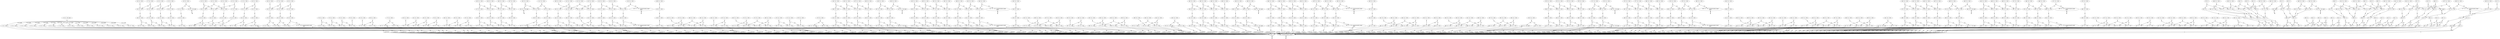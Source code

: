 digraph model {
	0 [ label = "0: {(c < 20), init}" ];
	1 [ label = "1: {(c < 20)}" ];
	2 [ label = "2: {(c < 20)}" ];
	3 [ label = "3: {(c < 20)}" ];
	4 [ label = "4: {(c < 20)}" ];
	5 [ label = "5: {(c < 20)}" ];
	6 [ label = "6: {(c < 20)}" ];
	7 [ label = "7: {(c < 20)}" ];
	8 [ label = "8: {(c < 20)}" ];
	9 [ label = "9: {(c < 20)}" ];
	10 [ label = "10: {(c < 20)}" ];
	11 [ label = "11: {(c < 20)}" ];
	12 [ label = "12: {(c < 20)}" ];
	13 [ label = "13: {(c < 20)}" ];
	14 [ label = "14: {(c < 20)}" ];
	15 [ label = "15: {(c < 20)}" ];
	16 [ label = "16: {(c < 20)}" ];
	17 [ label = "17: {(c < 20)}" ];
	18 [ label = "18: {(c < 20)}" ];
	19 [ label = "19: {(c < 20)}" ];
	20 [ label = "20: {(c < 20)}" ];
	21 [ label = "21: {(c < 20)}" ];
	22 [ label = "22: {(c < 20)}" ];
	23 [ label = "23: {(c < 20)}" ];
	24 [ label = "24: {(c < 20)}" ];
	25 [ label = "25: {(c < 20)}" ];
	26 [ label = "26: {(c < 20)}" ];
	27 [ label = "27: {(c < 20)}" ];
	28 [ label = "28: {(c < 20)}" ];
	29 [ label = "29: {(c < 20)}" ];
	30 [ label = "30: {(c < 20)}" ];
	31 [ label = "31: {(c < 20)}" ];
	32 [ label = "32: {(c < 20)}" ];
	33 [ label = "33: {(c < 20), bad}" ];
	34 [ label = "34: {(c < 20)}" ];
	35 [ label = "35: {(c < 20)}" ];
	36 [ label = "36: {(c < 20)}" ];
	37 [ label = "37: {(c < 20)}" ];
	38 [ label = "38: {(c < 20)}" ];
	39 [ label = "39: {(c < 20)}" ];
	40 [ label = "40: {(c < 20)}" ];
	41 [ label = "41: {(c < 20)}" ];
	42 [ label = "42: {(c < 20)}" ];
	43 [ label = "43: {(c < 20)}" ];
	44 [ label = "44: {(c < 20)}" ];
	45 [ label = "45: {(c < 20)}" ];
	46 [ label = "46: {(c < 20)}" ];
	47 [ label = "47: {(c < 20)}" ];
	48 [ label = "48: {(c < 20)}" ];
	49 [ label = "49: {(c < 20)}" ];
	50 [ label = "50: {(c < 20)}" ];
	51 [ label = "51: {(c < 20)}" ];
	52 [ label = "52: {(c < 20)}" ];
	53 [ label = "53: {(c < 20)}" ];
	54 [ label = "54: {(c < 20)}" ];
	55 [ label = "55: {(c < 20)}" ];
	56 [ label = "56: {(c < 20)}" ];
	57 [ label = "57: {(c < 20)}" ];
	58 [ label = "58: {(c < 20)}" ];
	59 [ label = "59: {(c < 20)}" ];
	60 [ label = "60: {(c < 20), bad}" ];
	61 [ label = "61: {(c < 20)}" ];
	62 [ label = "62: {(c < 20)}" ];
	63 [ label = "63: {(c < 20)}" ];
	64 [ label = "64: {(c < 20)}" ];
	65 [ label = "65: {(c < 20)}" ];
	66 [ label = "66: {(c < 20)}" ];
	67 [ label = "67: {(c < 20)}" ];
	68 [ label = "68: {(c < 20)}" ];
	69 [ label = "69: {(c < 20)}" ];
	70 [ label = "70: {(c < 20), counterexample_target
goal}" ];
	71 [ label = "71: {(c < 20)}" ];
	72 [ label = "72: {(c < 20)}" ];
	73 [ label = "73: {(c < 20)}" ];
	74 [ label = "74: {(c < 20)}" ];
	75 [ label = "75: {(c < 20)}" ];
	76 [ label = "76: {(c < 20)}" ];
	77 [ label = "77: {(c < 20)}" ];
	78 [ label = "78: {(c < 20)}" ];
	79 [ label = "79: {(c < 20)}" ];
	80 [ label = "80: {(c < 20)}" ];
	81 [ label = "81: {(c < 20)}" ];
	82 [ label = "82: {(c < 20)}" ];
	83 [ label = "83: {(c < 20)}" ];
	84 [ label = "84: {(c < 20)}" ];
	85 [ label = "85: {(c < 20)}" ];
	86 [ label = "86: {(c < 20)}" ];
	87 [ label = "87: {(c < 20)}" ];
	88 [ label = "88: {(c < 20)}" ];
	89 [ label = "89: {(c < 20)}" ];
	90 [ label = "90: {(c < 20)}" ];
	91 [ label = "91: {(c < 20)}" ];
	92 [ label = "92: {(c < 20), bad}" ];
	93 [ label = "93: {(c < 20)}" ];
	94 [ label = "94: {(c < 20)}" ];
	95 [ label = "95: {(c < 20)}" ];
	96 [ label = "96: {(c < 20)}" ];
	97 [ label = "97: {(c < 20)}" ];
	98 [ label = "98: {(c < 20)}" ];
	99 [ label = "99: {(c < 20)}" ];
	100 [ label = "100: {(c < 20)}" ];
	101 [ label = "101: {(c < 20)}" ];
	102 [ label = "102: {(c < 20)}" ];
	103 [ label = "103: {(c < 20)}" ];
	104 [ label = "104: {(c < 20)}" ];
	105 [ label = "105: {(c < 20)}" ];
	106 [ label = "106: {(c < 20)}" ];
	107 [ label = "107: {(c < 20)}" ];
	108 [ label = "108: {(c < 20)}" ];
	109 [ label = "109: {(c < 20)}" ];
	110 [ label = "110: {(c < 20)}" ];
	111 [ label = "111: {(c < 20)}" ];
	112 [ label = "112: {(c < 20)}" ];
	113 [ label = "113: {(c < 20)}" ];
	114 [ label = "114: {(c < 20)}" ];
	115 [ label = "115: {(c < 20)}" ];
	116 [ label = "116: {(c < 20)}" ];
	117 [ label = "117: {(c < 20)}" ];
	118 [ label = "118: {(c < 20)}" ];
	119 [ label = "119: {(c < 20)}" ];
	120 [ label = "120: {(c < 20)}" ];
	121 [ label = "121: {(c < 20)}" ];
	122 [ label = "122: {(c < 20)}" ];
	123 [ label = "123: {(c < 20), bad}" ];
	124 [ label = "124: {(c < 20)}" ];
	125 [ label = "125: {(c < 20)}" ];
	126 [ label = "126: {(c < 20)}" ];
	127 [ label = "127: {(c < 20)}" ];
	128 [ label = "128: {(c < 20), counterexample_target
goal}" ];
	129 [ label = "129: {(c < 20)}" ];
	130 [ label = "130: {(c < 20)}" ];
	131 [ label = "131: {(c < 20)}" ];
	132 [ label = "132: {(c < 20)}" ];
	133 [ label = "133: {(c < 20)}" ];
	134 [ label = "134: {(c < 20)}" ];
	135 [ label = "135: {(c < 20)}" ];
	136 [ label = "136: {(c < 20)}" ];
	137 [ label = "137: {(c < 20)}" ];
	138 [ label = "138: {(c < 20)}" ];
	139 [ label = "139: {(c < 20)}" ];
	140 [ label = "140: {(c < 20)}" ];
	141 [ label = "141: {(c < 20)}" ];
	142 [ label = "142: {(c < 20)}" ];
	143 [ label = "143: {(c < 20)}" ];
	144 [ label = "144: {(c < 20)}" ];
	145 [ label = "145: {(c < 20)}" ];
	146 [ label = "146: {(c < 20)}" ];
	147 [ label = "147: {(c < 20)}" ];
	148 [ label = "148: {(c < 20)}" ];
	149 [ label = "149: {(c < 20)}" ];
	150 [ label = "150: {(c < 20)}" ];
	151 [ label = "151: {(c < 20)}" ];
	152 [ label = "152: {(c < 20)}" ];
	153 [ label = "153: {(c < 20)}" ];
	154 [ label = "154: {(c < 20), bad}" ];
	155 [ label = "155: {(c < 20)}" ];
	156 [ label = "156: {(c < 20)}" ];
	157 [ label = "157: {(c < 20)}" ];
	158 [ label = "158: {(c < 20)}" ];
	159 [ label = "159: {(c < 20)}" ];
	160 [ label = "160: {(c < 20), counterexample_target
goal}" ];
	161 [ label = "161: {(c < 20)}" ];
	162 [ label = "162: {(c < 20)}" ];
	163 [ label = "163: {(c < 20)}" ];
	164 [ label = "164: {(c < 20)}" ];
	165 [ label = "165: {(c < 20)}" ];
	166 [ label = "166: {(c < 20)}" ];
	167 [ label = "167: {(c < 20)}" ];
	168 [ label = "168: {(c < 20)}" ];
	169 [ label = "169: {(c < 20)}" ];
	170 [ label = "170: {(c < 20)}" ];
	171 [ label = "171: {(c < 20)}" ];
	172 [ label = "172: {(c < 20)}" ];
	173 [ label = "173: {(c < 20)}" ];
	174 [ label = "174: {(c < 20)}" ];
	175 [ label = "175: {(c < 20)}" ];
	176 [ label = "176: {(c < 20)}" ];
	177 [ label = "177: {(c < 20)}" ];
	178 [ label = "178: {(c < 20)}" ];
	179 [ label = "179: {(c < 20)}" ];
	180 [ label = "180: {(c < 20)}" ];
	181 [ label = "181: {(c < 20)}" ];
	182 [ label = "182: {(c < 20)}" ];
	183 [ label = "183: {(c < 20)}" ];
	184 [ label = "184: {(c < 20)}" ];
	185 [ label = "185: {(c < 20), bad}" ];
	186 [ label = "186: {(c < 20)}" ];
	187 [ label = "187: {(c < 20)}" ];
	188 [ label = "188: {(c < 20)}" ];
	189 [ label = "189: {(c < 20)}" ];
	190 [ label = "190: {(c < 20)}" ];
	191 [ label = "191: {(c < 20)}" ];
	192 [ label = "192: {(c < 20)}" ];
	193 [ label = "193: {(c < 20)}" ];
	194 [ label = "194: {(c < 20)}" ];
	195 [ label = "195: {(c < 20)}" ];
	196 [ label = "196: {(c < 20)}" ];
	197 [ label = "197: {(c < 20)}" ];
	198 [ label = "198: {(c < 20)}" ];
	199 [ label = "199: {(c < 20)}" ];
	200 [ label = "200: {(c < 20)}" ];
	201 [ label = "201: {(c < 20)}" ];
	202 [ label = "202: {(c < 20)}" ];
	203 [ label = "203: {(c < 20)}" ];
	204 [ label = "204: {(c < 20)}" ];
	205 [ label = "205: {(c < 20)}" ];
	206 [ label = "206: {(c < 20)}" ];
	207 [ label = "207: {(c < 20)}" ];
	208 [ label = "208: {(c < 20)}" ];
	209 [ label = "209: {(c < 20)}" ];
	210 [ label = "210: {(c < 20)}" ];
	211 [ label = "211: {(c < 20)}" ];
	212 [ label = "212: {(c < 20)}" ];
	213 [ label = "213: {(c < 20)}" ];
	214 [ label = "214: {(c < 20), bad}" ];
	215 [ label = "215: {(c < 20)}" ];
	216 [ label = "216: {(c < 20)}" ];
	217 [ label = "217: {(c < 20)}" ];
	218 [ label = "218: {(c < 20)}" ];
	219 [ label = "219: {(c < 20)}" ];
	220 [ label = "220: {(c < 20)}" ];
	221 [ label = "221: {(c < 20), counterexample_target
goal}" ];
	222 [ label = "222: {(c < 20)}" ];
	223 [ label = "223: {(c < 20)}" ];
	224 [ label = "224: {(c < 20)}" ];
	225 [ label = "225: {(c < 20)}" ];
	226 [ label = "226: {(c < 20)}" ];
	227 [ label = "227: {(c < 20)}" ];
	228 [ label = "228: {(c < 20)}" ];
	229 [ label = "229: {(c < 20)}" ];
	230 [ label = "230: {(c < 20)}" ];
	231 [ label = "231: {(c < 20)}" ];
	232 [ label = "232: {(c < 20)}" ];
	233 [ label = "233: {(c < 20)}" ];
	234 [ label = "234: {(c < 20)}" ];
	235 [ label = "235: {(c < 20)}" ];
	236 [ label = "236: {(c < 20)}" ];
	237 [ label = "237: {(c < 20)}" ];
	238 [ label = "238: {(c < 20)}" ];
	239 [ label = "239: {(c < 20)}" ];
	240 [ label = "240: {(c < 20)}" ];
	241 [ label = "241: {(c < 20)}" ];
	242 [ label = "242: {(c < 20)}" ];
	243 [ label = "243: {(c < 20)}" ];
	244 [ label = "244: {(c < 20), bad}" ];
	245 [ label = "245: {(c < 20)}" ];
	246 [ label = "246: {(c < 20)}" ];
	247 [ label = "247: {(c < 20)}" ];
	248 [ label = "248: {(c < 20)}" ];
	249 [ label = "249: {(c < 20)}" ];
	250 [ label = "250: {(c < 20)}" ];
	251 [ label = "251: {(c < 20), counterexample_target
goal}" ];
	252 [ label = "252: {(c < 20)}" ];
	253 [ label = "253: {(c < 20)}" ];
	254 [ label = "254: {(c < 20)}" ];
	255 [ label = "255: {(c < 20)}" ];
	256 [ label = "256: {(c < 20)}" ];
	257 [ label = "257: {(c < 20)}" ];
	258 [ label = "258: {(c < 20)}" ];
	259 [ label = "259: {(c < 20)}" ];
	260 [ label = "260: {(c < 20)}" ];
	261 [ label = "261: {(c < 20)}" ];
	262 [ label = "262: {(c < 20)}" ];
	263 [ label = "263: {(c < 20)}" ];
	264 [ label = "264: {(c < 20)}" ];
	265 [ label = "265: {(c < 20)}" ];
	266 [ label = "266: {(c < 20)}" ];
	267 [ label = "267: {(c < 20)}" ];
	268 [ label = "268: {(c < 20)}" ];
	269 [ label = "269: {(c < 20)}" ];
	270 [ label = "270: {(c < 20)}" ];
	271 [ label = "271: {(c < 20)}" ];
	272 [ label = "272: {(c < 20)}" ];
	273 [ label = "273: {(c < 20)}" ];
	274 [ label = "274: {(c < 20), bad}" ];
	275 [ label = "275: {(c < 20)}" ];
	276 [ label = "276: {(c < 20)}" ];
	277 [ label = "277: {(c < 20)}" ];
	278 [ label = "278: {(c < 20)}" ];
	279 [ label = "279: {(c < 20)}" ];
	280 [ label = "280: {(c < 20)}" ];
	281 [ label = "281: {(c < 20)}" ];
	282 [ label = "282: {(c < 20)}" ];
	283 [ label = "283: {(c < 20)}" ];
	284 [ label = "284: {(c < 20)}" ];
	285 [ label = "285: {(c < 20)}" ];
	286 [ label = "286: {(c < 20)}" ];
	287 [ label = "287: {(c < 20)}" ];
	288 [ label = "288: {(c < 20)}" ];
	289 [ label = "289: {(c < 20)}" ];
	290 [ label = "290: {(c < 20)}" ];
	291 [ label = "291: {(c < 20)}" ];
	292 [ label = "292: {(c < 20)}" ];
	293 [ label = "293: {(c < 20)}" ];
	294 [ label = "294: {(c < 20)}" ];
	295 [ label = "295: {(c < 20)}" ];
	296 [ label = "296: {(c < 20)}" ];
	297 [ label = "297: {(c < 20)}" ];
	298 [ label = "298: {(c < 20)}" ];
	299 [ label = "299: {(c < 20)}" ];
	300 [ label = "300: {(c < 20)}" ];
	301 [ label = "301: {(c < 20)}" ];
	302 [ label = "302: {(c < 20)}" ];
	303 [ label = "303: {(c < 20), bad}" ];
	304 [ label = "304: {(c < 20)}" ];
	305 [ label = "305: {(c < 20)}" ];
	306 [ label = "306: {(c < 20)}" ];
	307 [ label = "307: {(c < 20)}" ];
	308 [ label = "308: {(c < 20)}" ];
	309 [ label = "309: {(c < 20)}" ];
	310 [ label = "310: {(c < 20), counterexample_target
goal}" ];
	311 [ label = "311: {(c < 20)}" ];
	312 [ label = "312: {(c < 20)}" ];
	313 [ label = "313: {(c < 20)}" ];
	314 [ label = "314: {(c < 20)}" ];
	315 [ label = "315: {(c < 20)}" ];
	316 [ label = "316: {(c < 20)}" ];
	317 [ label = "317: {(c < 20)}" ];
	318 [ label = "318: {(c < 20)}" ];
	319 [ label = "319: {(c < 20)}" ];
	320 [ label = "320: {(c < 20)}" ];
	321 [ label = "321: {(c < 20)}" ];
	322 [ label = "322: {(c < 20)}" ];
	323 [ label = "323: {(c < 20)}" ];
	324 [ label = "324: {(c < 20)}" ];
	325 [ label = "325: {(c < 20)}" ];
	326 [ label = "326: {(c < 20)}" ];
	327 [ label = "327: {(c < 20)}" ];
	328 [ label = "328: {(c < 20)}" ];
	329 [ label = "329: {(c < 20)}" ];
	330 [ label = "330: {(c < 20)}" ];
	331 [ label = "331: {(c < 20)}" ];
	332 [ label = "332: {(c < 20)}" ];
	333 [ label = "333: {(c < 20), bad}" ];
	334 [ label = "334: {(c < 20)}" ];
	335 [ label = "335: {(c < 20)}" ];
	336 [ label = "336: {(c < 20)}" ];
	337 [ label = "337: {(c < 20)}" ];
	338 [ label = "338: {(c < 20)}" ];
	339 [ label = "339: {(c < 20)}" ];
	340 [ label = "340: {(c < 20), counterexample_target
goal}" ];
	341 [ label = "341: {(c < 20)}" ];
	342 [ label = "342: {(c < 20)}" ];
	343 [ label = "343: {(c < 20)}" ];
	344 [ label = "344: {(c < 20)}" ];
	345 [ label = "345: {(c < 20)}" ];
	346 [ label = "346: {(c < 20)}" ];
	347 [ label = "347: {(c < 20)}" ];
	348 [ label = "348: {(c < 20)}" ];
	349 [ label = "349: {(c < 20)}" ];
	350 [ label = "350: {(c < 20)}" ];
	351 [ label = "351: {(c < 20)}" ];
	352 [ label = "352: {(c < 20)}" ];
	353 [ label = "353: {(c < 20)}" ];
	354 [ label = "354: {(c < 20)}" ];
	355 [ label = "355: {(c < 20)}" ];
	356 [ label = "356: {(c < 20)}" ];
	357 [ label = "357: {(c < 20)}" ];
	358 [ label = "358: {(c < 20)}" ];
	359 [ label = "359: {(c < 20)}" ];
	360 [ label = "360: {(c < 20)}" ];
	361 [ label = "361: {(c < 20)}" ];
	362 [ label = "362: {(c < 20)}" ];
	363 [ label = "363: {(c < 20), bad}" ];
	364 [ label = "364: {(c < 20)}" ];
	365 [ label = "365: {(c < 20)}" ];
	366 [ label = "366: {(c < 20)}" ];
	367 [ label = "367: {(c < 20)}" ];
	368 [ label = "368: {(c < 20)}" ];
	369 [ label = "369: {(c < 20)}" ];
	370 [ label = "370: {(c < 20)}" ];
	371 [ label = "371: {(c < 20)}" ];
	372 [ label = "372: {(c < 20)}" ];
	373 [ label = "373: {(c < 20)}" ];
	374 [ label = "374: {(c < 20)}" ];
	375 [ label = "375: {(c < 20)}" ];
	376 [ label = "376: {(c < 20)}" ];
	377 [ label = "377: {(c < 20)}" ];
	378 [ label = "378: {(c < 20)}" ];
	379 [ label = "379: {(c < 20)}" ];
	380 [ label = "380: {(c < 20)}" ];
	381 [ label = "381: {(c < 20)}" ];
	382 [ label = "382: {(c < 20)}" ];
	383 [ label = "383: {(c < 20)}" ];
	384 [ label = "384: {(c < 20)}" ];
	385 [ label = "385: {(c < 20)}" ];
	386 [ label = "386: {(c < 20)}" ];
	387 [ label = "387: {(c < 20)}" ];
	388 [ label = "388: {(c < 20)}" ];
	389 [ label = "389: {(c < 20)}" ];
	390 [ label = "390: {(c < 20)}" ];
	391 [ label = "391: {(c < 20)}" ];
	392 [ label = "392: {(c < 20), bad}" ];
	393 [ label = "393: {(c < 20)}" ];
	394 [ label = "394: {(c < 20)}" ];
	395 [ label = "395: {(c < 20)}" ];
	396 [ label = "396: {(c < 20)}" ];
	397 [ label = "397: {(c < 20)}" ];
	398 [ label = "398: {(c < 20)}" ];
	399 [ label = "399: {(c < 20), counterexample_target
goal}" ];
	400 [ label = "400: {(c < 20)}" ];
	401 [ label = "401: {(c < 20)}" ];
	402 [ label = "402: {(c < 20)}" ];
	403 [ label = "403: {(c < 20)}" ];
	404 [ label = "404: {(c < 20)}" ];
	405 [ label = "405: {(c < 20)}" ];
	406 [ label = "406: {(c < 20)}" ];
	407 [ label = "407: {(c < 20)}" ];
	408 [ label = "408: {(c < 20)}" ];
	409 [ label = "409: {(c < 20)}" ];
	410 [ label = "410: {(c < 20)}" ];
	411 [ label = "411: {(c < 20)}" ];
	412 [ label = "412: {(c < 20)}" ];
	413 [ label = "413: {(c < 20)}" ];
	414 [ label = "414: {(c < 20)}" ];
	415 [ label = "415: {(c < 20)}" ];
	416 [ label = "416: {(c < 20)}" ];
	417 [ label = "417: {(c < 20)}" ];
	418 [ label = "418: {(c < 20)}" ];
	419 [ label = "419: {(c < 20)}" ];
	420 [ label = "420: {(c < 20)}" ];
	421 [ label = "421: {(c < 20)}" ];
	422 [ label = "422: {(c < 20), bad}" ];
	423 [ label = "423: {(c < 20)}" ];
	424 [ label = "424: {(c < 20)}" ];
	425 [ label = "425: {(c < 20)}" ];
	426 [ label = "426: {(c < 20)}" ];
	427 [ label = "427: {(c < 20)}" ];
	428 [ label = "428: {(c < 20)}" ];
	429 [ label = "429: {(c < 20), counterexample_target
goal}" ];
	430 [ label = "430: {(c < 20)}" ];
	431 [ label = "431: {(c < 20)}" ];
	432 [ label = "432: {(c < 20)}" ];
	433 [ label = "433: {(c < 20)}" ];
	434 [ label = "434: {(c < 20)}" ];
	435 [ label = "435: {(c < 20)}" ];
	436 [ label = "436: {(c < 20)}" ];
	437 [ label = "437: {(c < 20)}" ];
	438 [ label = "438: {(c < 20)}" ];
	439 [ label = "439: {(c < 20)}" ];
	440 [ label = "440: {(c < 20)}" ];
	441 [ label = "441: {(c < 20)}" ];
	442 [ label = "442: {(c < 20)}" ];
	443 [ label = "443: {(c < 20)}" ];
	444 [ label = "444: {(c < 20)}" ];
	445 [ label = "445: {(c < 20)}" ];
	446 [ label = "446: {(c < 20)}" ];
	447 [ label = "447: {(c < 20)}" ];
	448 [ label = "448: {(c < 20)}" ];
	449 [ label = "449: {(c < 20)}" ];
	450 [ label = "450: {(c < 20)}" ];
	451 [ label = "451: {(c < 20)}" ];
	452 [ label = "452: {(c < 20), bad}" ];
	453 [ label = "453: {(c < 20)}" ];
	454 [ label = "454: {(c < 20)}" ];
	455 [ label = "455: {(c < 20)}" ];
	456 [ label = "456: {(c < 20)}" ];
	457 [ label = "457: {(c < 20)}" ];
	458 [ label = "458: {(c < 20)}" ];
	459 [ label = "459: {(c < 20)}" ];
	460 [ label = "460: {(c < 20)}" ];
	461 [ label = "461: {(c < 20)}" ];
	462 [ label = "462: {(c < 20)}" ];
	463 [ label = "463: {(c < 20)}" ];
	464 [ label = "464: {(c < 20)}" ];
	465 [ label = "465: {(c < 20)}" ];
	466 [ label = "466: {(c < 20)}" ];
	467 [ label = "467: {(c < 20)}" ];
	468 [ label = "468: {(c < 20)}" ];
	469 [ label = "469: {(c < 20)}" ];
	470 [ label = "470: {(c < 20)}" ];
	471 [ label = "471: {(c < 20)}" ];
	472 [ label = "472: {(c < 20)}" ];
	473 [ label = "473: {(c < 20)}" ];
	474 [ label = "474: {(c < 20)}" ];
	475 [ label = "475: {(c < 20)}" ];
	476 [ label = "476: {(c < 20)}" ];
	477 [ label = "477: {(c < 20)}" ];
	478 [ label = "478: {(c < 20)}" ];
	479 [ label = "479: {(c < 20)}" ];
	480 [ label = "480: {(c < 20)}" ];
	481 [ label = "481: {(c < 20), bad}" ];
	482 [ label = "482: {(c < 20)}" ];
	483 [ label = "483: {(c < 20)}" ];
	484 [ label = "484: {(c < 20)}" ];
	485 [ label = "485: {(c < 20)}" ];
	486 [ label = "486: {(c < 20)}" ];
	487 [ label = "487: {(c < 20)}" ];
	488 [ label = "488: {(c < 20), counterexample_target
goal}" ];
	489 [ label = "489: {(c < 20)}" ];
	490 [ label = "490: {(c < 20)}" ];
	491 [ label = "491: {(c < 20)}" ];
	492 [ label = "492: {(c < 20)}" ];
	493 [ label = "493: {(c < 20)}" ];
	494 [ label = "494: {(c < 20)}" ];
	495 [ label = "495: {(c < 20)}" ];
	496 [ label = "496: {(c < 20)}" ];
	497 [ label = "497: {(c < 20)}" ];
	498 [ label = "498: {(c < 20)}" ];
	499 [ label = "499: {(c < 20)}" ];
	500 [ label = "500: {(c < 20)}" ];
	501 [ label = "501: {(c < 20)}" ];
	502 [ label = "502: {(c < 20)}" ];
	503 [ label = "503: {(c < 20)}" ];
	504 [ label = "504: {(c < 20)}" ];
	505 [ label = "505: {(c < 20)}" ];
	506 [ label = "506: {(c < 20)}" ];
	507 [ label = "507: {(c < 20)}" ];
	508 [ label = "508: {(c < 20)}" ];
	509 [ label = "509: {(c < 20)}" ];
	510 [ label = "510: {(c < 20)}" ];
	511 [ label = "511: {(c < 20), bad}" ];
	512 [ label = "512: {(c < 20)}" ];
	513 [ label = "513: {(c < 20)}" ];
	514 [ label = "514: {(c < 20)}" ];
	515 [ label = "515: {(c < 20)}" ];
	516 [ label = "516: {(c < 20)}" ];
	517 [ label = "517: {(c < 20)}" ];
	518 [ label = "518: {(c < 20), counterexample_target
goal}" ];
	519 [ label = "519: {(c < 20)}" ];
	520 [ label = "520: {(c < 20)}" ];
	521 [ label = "521: {(c < 20)}" ];
	522 [ label = "522: {(c < 20)}" ];
	523 [ label = "523: {(c < 20)}" ];
	524 [ label = "524: {(c < 20)}" ];
	525 [ label = "525: {(c < 20)}" ];
	526 [ label = "526: {(c < 20)}" ];
	527 [ label = "527: {(c < 20)}" ];
	528 [ label = "528: {(c < 20)}" ];
	529 [ label = "529: {(c < 20)}" ];
	530 [ label = "530: {(c < 20)}" ];
	531 [ label = "531: {(c < 20)}" ];
	532 [ label = "532: {(c < 20)}" ];
	533 [ label = "533: {(c < 20)}" ];
	534 [ label = "534: {(c < 20)}" ];
	535 [ label = "535: {(c < 20)}" ];
	536 [ label = "536: {(c < 20)}" ];
	537 [ label = "537: {(c < 20)}" ];
	538 [ label = "538: {(c < 20)}" ];
	539 [ label = "539: {(c < 20)}" ];
	540 [ label = "540: {(c < 20)}" ];
	541 [ label = "541: {(c < 20), bad}" ];
	542 [ label = "542: {(c < 20)}" ];
	543 [ label = "543: {(c < 20)}" ];
	544 [ label = "544: {(c < 20)}" ];
	545 [ label = "545: {(c < 20)}" ];
	546 [ label = "546: {(c < 20)}" ];
	547 [ label = "547: {(c < 20)}" ];
	548 [ label = "548: {(c < 20)}" ];
	549 [ label = "549: {(c < 20)}" ];
	550 [ label = "550: {(c < 20)}" ];
	551 [ label = "551: {(c < 20)}" ];
	552 [ label = "552: {(c < 20)}" ];
	553 [ label = "553: {(c < 20)}" ];
	554 [ label = "554: {(c < 20)}" ];
	555 [ label = "555: {(c < 20)}" ];
	556 [ label = "556: {(c < 20)}" ];
	557 [ label = "557: {(c < 20)}" ];
	558 [ label = "558: {(c < 20)}" ];
	559 [ label = "559: {(c < 20)}" ];
	560 [ label = "560: {(c < 20)}" ];
	561 [ label = "561: {(c < 20)}" ];
	562 [ label = "562: {(c < 20)}" ];
	563 [ label = "563: {(c < 20)}" ];
	564 [ label = "564: {(c < 20)}" ];
	565 [ label = "565: {(c < 20)}" ];
	566 [ label = "566: {(c < 20)}" ];
	567 [ label = "567: {(c < 20)}" ];
	568 [ label = "568: {(c < 20)}" ];
	569 [ label = "569: {(c < 20)}" ];
	570 [ label = "570: {(c < 20), bad}" ];
	571 [ label = "571: {(c < 20)}" ];
	572 [ label = "572: {(c < 20)}" ];
	573 [ label = "573: {(c < 20)}" ];
	574 [ label = "574: {(c < 20)}" ];
	575 [ label = "575: {(c < 20)}" ];
	576 [ label = "576: {(c < 20)}" ];
	577 [ label = "577: {(c < 20), counterexample_target
goal}" ];
	578 [ label = "578: {}" ];
	579 [ label = "579: {}" ];
	580 [ label = "580: {}" ];
	581 [ label = "581: {}" ];
	582 [ label = "582: {}" ];
	583 [ label = "583: {}" ];
	584 [ label = "584: {}" ];
	585 [ label = "585: {}" ];
	586 [ label = "586: {}" ];
	587 [ label = "587: {}" ];
	588 [ label = "588: {}" ];
	589 [ label = "589: {}" ];
	590 [ label = "590: {}" ];
	591 [ label = "591: {}" ];
	592 [ label = "592: {}" ];
	593 [ label = "593: {}" ];
	594 [ label = "594: {}" ];
	595 [ label = "595: {}" ];
	596 [ label = "596: {}" ];
	597 [ label = "597: {}" ];
	598 [ label = "598: {}" ];
	599 [ label = "599: {}" ];
	600 [ label = "600: {}" ];
	601 [ label = "601: {}" ];
	602 [ label = "602: {}" ];
	603 [ label = "603: {}" ];
	604 [ label = "604: {}" ];
	605 [ label = "605: {}" ];
	606 [ label = "606: {}" ];
	607 [ label = "607: {}" ];
	608 [ label = "608: {}" ];
	609 [ label = "609: {}" ];
	610 [ label = "610: {}" ];
	611 [ label = "611: {}" ];
	612 [ label = "612: {}" ];
	613 [ label = "613: {}" ];
	614 [ label = "614: {}" ];
	615 [ label = "615: {}" ];
	616 [ label = "616: {}" ];
	617 [ label = "617: {}" ];
	618 [ label = "618: {}" ];
	619 [ label = "619: {}" ];
	620 [ label = "620: {}" ];
	621 [ label = "621: {}" ];
	622 [ label = "622: {}" ];
	623 [ label = "623: {}" ];
	624 [ label = "624: {}" ];
	625 [ label = "625: {}" ];
	626 [ label = "626: {}" ];
	627 [ label = "627: {}" ];
	628 [ label = "628: {}" ];
	629 [ label = "629: {}" ];
	630 [ label = "630: {}" ];
	631 [ label = "631: {}" ];
	632 [ label = "632: {}" ];
	633 [ label = "633: {}" ];
	634 [ label = "634: {}" ];
	635 [ label = "635: {}" ];
	636 [ label = "636: {}" ];
	637 [ label = "637: {}" ];
	638 [ label = "638: {}" ];
	639 [ label = "639: {}" ];
	640 [ label = "640: {}" ];
	641 [ label = "641: {}" ];
	642 [ label = "642: {}" ];
	643 [ label = "643: {}" ];
	644 [ label = "644: {bad}" ];
	645 [ label = "645: {bad}" ];
	646 [ label = "646: {bad}" ];
	647 [ label = "647: {}" ];
	648 [ label = "648: {}" ];
	649 [ label = "649: {}" ];
	650 [ label = "650: {}" ];
	651 [ label = "651: {}" ];
	652 [ label = "652: {}" ];
	653 [ label = "653: {}" ];
	654 [ label = "654: {}" ];
	655 [ label = "655: {}" ];
	656 [ label = "656: {}" ];
	657 [ label = "657: {}" ];
	658 [ label = "658: {}" ];
	659 [ label = "659: {}" ];
	660 [ label = "660: {}" ];
	661 [ label = "661: {}" ];
	662 [ label = "662: {}" ];
	663 [ label = "663: {}" ];
	664 [ label = "664: {}" ];
	665 [ label = "665: {goal}" ];
	666 [ label = "666: {goal}" ];
	667 [ label = "667: {}" ];
	668 [ label = "668: {counterexample_target}" ];
	"0c0" [shape = "point"];
	0 -> "0c0";
	"0c0" -> 1 [ label= "0.0714286" ];
	"0c0" -> 2 [ label= "0.0714286" ];
	"0c0" -> 3 [ label= "0.0714286" ];
	"0c0" -> 4 [ label= "0.0714286" ];
	"0c0" -> 5 [ label= "0.0714286" ];
	"0c0" -> 6 [ label= "0.0714286" ];
	"0c0" -> 7 [ label= "0.0714286" ];
	"0c0" -> 8 [ label= "0.0714286" ];
	"0c0" -> 9 [ label= "0.0714286" ];
	"0c0" -> 10 [ label= "0.0714286" ];
	"0c0" -> 11 [ label= "0.0714286" ];
	"0c0" -> 12 [ label= "0.0714286" ];
	"0c0" -> 13 [ label= "0.0714286" ];
	"0c0" -> 14 [ label= "0.0714286" ];
	"1c0" [shape = "point"];
	1 -> "1c0";
	"1c0" -> 667 [ label= "1.33227e-15" ];
	"1c0" -> 668 [ label= "1" ];
	"2c0" [shape = "point"];
	2 -> "2c0";
	"2c0" -> 667 [ label= "7.19425e-14" ];
	"2c0" -> 668 [ label= "1" ];
	"3c0" [shape = "point"];
	3 -> "3c0";
	"3c0" -> 667 [ label= "2.61491e-12" ];
	"3c0" -> 668 [ label= "1" ];
	"4c0" [shape = "point"];
	4 -> "4c0";
	"4c0" -> 667 [ label= "7.12771e-11" ];
	"4c0" -> 668 [ label= "1" ];
	"5c0" [shape = "point"];
	5 -> "5c0";
	"5c0" -> 667 [ label= "0" ];
	"5c0" -> 668 [ label= "1" ];
	"6c0" [shape = "point"];
	6 -> "6c0";
	"6c0" -> 667 [ label= "7.19425e-14" ];
	"6c0" -> 668 [ label= "1" ];
	"7c0" [shape = "point"];
	7 -> "7c0";
	"7c0" -> 667 [ label= "2.61491e-12" ];
	"7c0" -> 668 [ label= "1" ];
	"8c0" [shape = "point"];
	8 -> "8c0";
	"8c0" -> 667 [ label= "0" ];
	"8c0" -> 668 [ label= "1" ];
	"9c0" [shape = "point"];
	9 -> "9c0";
	"9c0" -> 667 [ label= "0" ];
	"9c0" -> 668 [ label= "1" ];
	"10c0" [shape = "point"];
	10 -> "10c0";
	"10c0" -> 667 [ label= "1.33227e-15" ];
	"10c0" -> 668 [ label= "1" ];
	"11c0" [shape = "point"];
	11 -> "11c0";
	"11c0" -> 667 [ label= "7.19425e-14" ];
	"11c0" -> 668 [ label= "1" ];
	"12c0" [shape = "point"];
	12 -> "12c0";
	"12c0" -> 667 [ label= "0" ];
	"12c0" -> 668 [ label= "1" ];
	"13c0" [shape = "point"];
	13 -> "13c0";
	"13c0" -> 667 [ label= "0" ];
	"13c0" -> 668 [ label= "1" ];
	"14c0" [shape = "point"];
	14 -> "14c0";
	"14c0" -> 667 [ label= "1.33227e-15" ];
	"14c0" -> 668 [ label= "1" ];
	"15c0" [shape = "point"];
	15 -> "15c0";
	"15c0" -> 29 [ label= "0.9" ];
	"15c0" -> 30 [ label= "0.1" ];
	"16c0" [shape = "point"];
	16 -> "16c0";
	"16c0" -> 29 [ label= "0.1" ];
	"16c0" -> 32 [ label= "0.9" ];
	"17c0" [shape = "point"];
	17 -> "17c0";
	"17c0" -> 32 [ label= "0.1" ];
	"17c0" -> 34 [ label= "0.9" ];
	"18c0" [shape = "point"];
	18 -> "18c0";
	"18c0" -> 34 [ label= "1" ];
	"19c0" [shape = "point"];
	19 -> "19c0";
	"19c0" -> 31 [ label= "0.1" ];
	"19c0" -> 33 [ label= "0.9" ];
	"20c0" [shape = "point"];
	20 -> "20c0";
	"20c0" -> 35 [ label= "0.1" ];
	"20c0" -> 36 [ label= "0.9" ];
	"21c0" [shape = "point"];
	21 -> "21c0";
	"21c0" -> 36 [ label= "1" ];
	"22c0" [shape = "point"];
	22 -> "22c0";
	"22c0" -> 37 [ label= "0.1" ];
	"22c0" -> 40 [ label= "0.9" ];
	"23c0" [shape = "point"];
	23 -> "23c0";
	"23c0" -> 38 [ label= "0.9" ];
	"23c0" -> 40 [ label= "0.1" ];
	"24c0" [shape = "point"];
	24 -> "24c0";
	"24c0" -> 38 [ label= "0.1" ];
	"24c0" -> 39 [ label= "0.9" ];
	"25c0" [shape = "point"];
	25 -> "25c0";
	"25c0" -> 39 [ label= "1" ];
	"26c0" [shape = "point"];
	26 -> "26c0";
	"26c0" -> 41 [ label= "0.1" ];
	"26c0" -> 42 [ label= "0.9" ];
	"27c0" [shape = "point"];
	27 -> "27c0";
	"27c0" -> 42 [ label= "0.1" ];
	"27c0" -> 43 [ label= "0.9" ];
	"28c0" [shape = "point"];
	28 -> "28c0";
	"28c0" -> 43 [ label= "1" ];
	"29c0" [shape = "point"];
	29 -> "29c0";
	"29c0" -> 44 [ label= "1" ];
	"30c0" [shape = "point"];
	30 -> "30c0";
	"30c0" -> 45 [ label= "1" ];
	"31c0" [shape = "point"];
	31 -> "31c0";
	"31c0" -> 46 [ label= "1" ];
	"32c0" [shape = "point"];
	32 -> "32c0";
	"32c0" -> 47 [ label= "1" ];
	"33c0" [shape = "point"];
	33 -> "33c0";
	"33c0" -> 33 [ label= "1" ];
	"34c0" [shape = "point"];
	34 -> "34c0";
	"34c0" -> 48 [ label= "1" ];
	"35c0" [shape = "point"];
	35 -> "35c0";
	"35c0" -> 49 [ label= "1" ];
	"36c0" [shape = "point"];
	36 -> "36c0";
	"36c0" -> 50 [ label= "1" ];
	"37c0" [shape = "point"];
	37 -> "37c0";
	"37c0" -> 51 [ label= "1" ];
	"38c0" [shape = "point"];
	38 -> "38c0";
	"38c0" -> 52 [ label= "1" ];
	"39c0" [shape = "point"];
	39 -> "39c0";
	"39c0" -> 53 [ label= "1" ];
	"40c0" [shape = "point"];
	40 -> "40c0";
	"40c0" -> 54 [ label= "1" ];
	"41c0" [shape = "point"];
	41 -> "41c0";
	"41c0" -> 55 [ label= "1" ];
	"42c0" [shape = "point"];
	42 -> "42c0";
	"42c0" -> 56 [ label= "1" ];
	"43c0" [shape = "point"];
	43 -> "43c0";
	"43c0" -> 57 [ label= "1" ];
	"44c0" [shape = "point"];
	44 -> "44c0";
	"44c0" -> 59 [ label= "0.1" ];
	"44c0" -> 61 [ label= "0.9" ];
	"45c0" [shape = "point"];
	45 -> "45c0";
	"45c0" -> 61 [ label= "1" ];
	"46c0" [shape = "point"];
	46 -> "46c0";
	"46c0" -> 62 [ label= "1" ];
	"47c0" [shape = "point"];
	47 -> "47c0";
	"47c0" -> 58 [ label= "0.1" ];
	"47c0" -> 59 [ label= "0.9" ];
	"48c0" [shape = "point"];
	48 -> "48c0";
	"48c0" -> 58 [ label= "0.9" ];
	"48c0" -> 64 [ label= "0.1" ];
	"49c0" [shape = "point"];
	49 -> "49c0";
	"49c0" -> 60 [ label= "0.9" ];
	"49c0" -> 65 [ label= "0.1" ];
	"50c0" [shape = "point"];
	50 -> "50c0";
	"50c0" -> 65 [ label= "0.9" ];
	"50c0" -> 66 [ label= "0.1" ];
	"51c0" [shape = "point"];
	51 -> "51c0";
	"51c0" -> 63 [ label= "1" ];
	"52c0" [shape = "point"];
	52 -> "52c0";
	"52c0" -> 67 [ label= "0.1" ];
	"52c0" -> 69 [ label= "0.9" ];
	"53c0" [shape = "point"];
	53 -> "53c0";
	"53c0" -> 67 [ label= "0.9" ];
	"53c0" -> 68 [ label= "0.1" ];
	"54c0" [shape = "point"];
	54 -> "54c0";
	"54c0" -> 63 [ label= "0.9" ];
	"54c0" -> 69 [ label= "0.1" ];
	"55c0" [shape = "point"];
	55 -> "55c0";
	"55c0" -> 70 [ label= "0.9" ];
	"55c0" -> 73 [ label= "0.1" ];
	"56c0" [shape = "point"];
	56 -> "56c0";
	"56c0" -> 71 [ label= "0.1" ];
	"56c0" -> 73 [ label= "0.9" ];
	"57c0" [shape = "point"];
	57 -> "57c0";
	"57c0" -> 71 [ label= "0.9" ];
	"57c0" -> 72 [ label= "0.1" ];
	"58c0" [shape = "point"];
	58 -> "58c0";
	"58c0" -> 667 [ label= "1.6122e-10" ];
	"58c0" -> 668 [ label= "1" ];
	"59c0" [shape = "point"];
	59 -> "59c0";
	"59c0" -> 667 [ label= "5.06883e-12" ];
	"59c0" -> 668 [ label= "1" ];
	"60c0" [shape = "point"];
	60 -> "60c0";
	"60c0" -> 60 [ label= "1" ];
	"61c0" [shape = "point"];
	61 -> "61c0";
	"61c0" -> 667 [ label= "1.11577e-13" ];
	"61c0" -> 668 [ label= "1" ];
	"62c0" [shape = "point"];
	62 -> "62c0";
	"62c0" -> 667 [ label= "1.55431e-15" ];
	"62c0" -> 668 [ label= "1" ];
	"63c0" [shape = "point"];
	63 -> "63c0";
	"63c0" -> 667 [ label= "0" ];
	"63c0" -> 668 [ label= "1" ];
	"64c0" [shape = "point"];
	64 -> "64c0";
	"64c0" -> 667 [ label= "3.81517e-09" ];
	"64c0" -> 668 [ label= "1" ];
	"65c0" [shape = "point"];
	65 -> "65c0";
	"65c0" -> 667 [ label= "5.06883e-12" ];
	"65c0" -> 668 [ label= "1" ];
	"66c0" [shape = "point"];
	66 -> "66c0";
	"66c0" -> 667 [ label= "1.6122e-10" ];
	"66c0" -> 668 [ label= "1" ];
	"67c0" [shape = "point"];
	67 -> "67c0";
	"67c0" -> 667 [ label= "1.11577e-13" ];
	"67c0" -> 668 [ label= "1" ];
	"68c0" [shape = "point"];
	68 -> "68c0";
	"68c0" -> 667 [ label= "5.06883e-12" ];
	"68c0" -> 668 [ label= "1" ];
	"69c0" [shape = "point"];
	69 -> "69c0";
	"69c0" -> 667 [ label= "1.55431e-15" ];
	"69c0" -> 668 [ label= "1" ];
	"70c0" [shape = "point"];
	70 -> "70c0";
	"70c0" -> 70 [ label= "1" ];
	"71c0" [shape = "point"];
	71 -> "71c0";
	"71c0" -> 667 [ label= "1.55431e-15" ];
	"71c0" -> 668 [ label= "1" ];
	"72c0" [shape = "point"];
	72 -> "72c0";
	"72c0" -> 667 [ label= "1.11577e-13" ];
	"72c0" -> 668 [ label= "1" ];
	"73c0" [shape = "point"];
	73 -> "73c0";
	"73c0" -> 667 [ label= "0" ];
	"73c0" -> 668 [ label= "1" ];
	"74c0" [shape = "point"];
	74 -> "74c0";
	"74c0" -> 88 [ label= "0.9" ];
	"74c0" -> 89 [ label= "0.1" ];
	"75c0" [shape = "point"];
	75 -> "75c0";
	"75c0" -> 89 [ label= "0.9" ];
	"75c0" -> 91 [ label= "0.1" ];
	"76c0" [shape = "point"];
	76 -> "76c0";
	"76c0" -> 91 [ label= "0.9" ];
	"76c0" -> 93 [ label= "0.1" ];
	"77c0" [shape = "point"];
	77 -> "77c0";
	"77c0" -> 92 [ label= "0.9" ];
	"77c0" -> 94 [ label= "0.1" ];
	"78c0" [shape = "point"];
	78 -> "78c0";
	"78c0" -> 95 [ label= "0.1" ];
	"78c0" -> 96 [ label= "0.9" ];
	"79c0" [shape = "point"];
	79 -> "79c0";
	"79c0" -> 88 [ label= "1" ];
	"80c0" [shape = "point"];
	80 -> "80c0";
	"80c0" -> 90 [ label= "0.1" ];
	"80c0" -> 97 [ label= "0.9" ];
	"81c0" [shape = "point"];
	81 -> "81c0";
	"81c0" -> 97 [ label= "1" ];
	"82c0" [shape = "point"];
	82 -> "82c0";
	"82c0" -> 98 [ label= "0.1" ];
	"82c0" -> 99 [ label= "0.9" ];
	"83c0" [shape = "point"];
	83 -> "83c0";
	"83c0" -> 99 [ label= "1" ];
	"84c0" [shape = "point"];
	84 -> "84c0";
	"84c0" -> 96 [ label= "0.1" ];
	"84c0" -> 98 [ label= "0.9" ];
	"85c0" [shape = "point"];
	85 -> "85c0";
	"85c0" -> 100 [ label= "0.1" ];
	"85c0" -> 101 [ label= "0.9" ];
	"86c0" [shape = "point"];
	86 -> "86c0";
	"86c0" -> 101 [ label= "1" ];
	"87c0" [shape = "point"];
	87 -> "87c0";
	"87c0" -> 100 [ label= "0.9" ];
	"87c0" -> 102 [ label= "0.1" ];
	"88c0" [shape = "point"];
	88 -> "88c0";
	"88c0" -> 667 [ label= "2.70285e-08" ];
	"88c0" -> 668 [ label= "1" ];
	"89c0" [shape = "point"];
	89 -> "89c0";
	"89c0" -> 667 [ label= "1.23591e-09" ];
	"89c0" -> 668 [ label= "1" ];
	"90c0" [shape = "point"];
	90 -> "90c0";
	"90c0" -> 667 [ label= "4.18103e-11" ];
	"90c0" -> 668 [ label= "1" ];
	"91c0" [shape = "point"];
	91 -> "91c0";
	"91c0" -> 667 [ label= "4.18103e-11" ];
	"91c0" -> 668 [ label= "1" ];
	"92c0" [shape = "point"];
	92 -> "92c0";
	"92c0" -> 92 [ label= "1" ];
	"93c0" [shape = "point"];
	93 -> "93c0";
	"93c0" -> 667 [ label= "9.86433e-13" ];
	"93c0" -> 668 [ label= "1" ];
	"94c0" [shape = "point"];
	94 -> "94c0";
	"94c0" -> 667 [ label= "1.44329e-14" ];
	"94c0" -> 668 [ label= "1" ];
	"95c0" [shape = "point"];
	95 -> "95c0";
	"95c0" -> 667 [ label= "1.11022e-16" ];
	"95c0" -> 668 [ label= "1" ];
	"96c0" [shape = "point"];
	96 -> "96c0";
	"96c0" -> 667 [ label= "1.44329e-14" ];
	"96c0" -> 668 [ label= "1" ];
	"97c0" [shape = "point"];
	97 -> "97c0";
	"97c0" -> 667 [ label= "1.23591e-09" ];
	"97c0" -> 668 [ label= "1" ];
	"98c0" [shape = "point"];
	98 -> "98c0";
	"98c0" -> 667 [ label= "9.86433e-13" ];
	"98c0" -> 668 [ label= "1" ];
	"99c0" [shape = "point"];
	99 -> "99c0";
	"99c0" -> 667 [ label= "4.18103e-11" ];
	"99c0" -> 668 [ label= "1" ];
	"100c0" [shape = "point"];
	100 -> "100c0";
	"100c0" -> 667 [ label= "1.44329e-14" ];
	"100c0" -> 668 [ label= "1" ];
	"101c0" [shape = "point"];
	101 -> "101c0";
	"101c0" -> 667 [ label= "9.86544e-13" ];
	"101c0" -> 668 [ label= "1" ];
	"102c0" [shape = "point"];
	102 -> "102c0";
	"102c0" -> 667 [ label= "1.11022e-16" ];
	"102c0" -> 668 [ label= "1" ];
	"103c0" [shape = "point"];
	103 -> "103c0";
	"103c0" -> 117 [ label= "0.1" ];
	"103c0" -> 119 [ label= "0.9" ];
	"104c0" [shape = "point"];
	104 -> "104c0";
	"104c0" -> 119 [ label= "0.1" ];
	"104c0" -> 121 [ label= "0.9" ];
	"105c0" [shape = "point"];
	105 -> "105c0";
	"105c0" -> 120 [ label= "0.1" ];
	"105c0" -> 123 [ label= "0.9" ];
	"106c0" [shape = "point"];
	106 -> "106c0";
	"106c0" -> 121 [ label= "0.1" ];
	"106c0" -> 124 [ label= "0.9" ];
	"107c0" [shape = "point"];
	107 -> "107c0";
	"107c0" -> 124 [ label= "1" ];
	"108c0" [shape = "point"];
	108 -> "108c0";
	"108c0" -> 125 [ label= "1" ];
	"109c0" [shape = "point"];
	109 -> "109c0";
	"109c0" -> 126 [ label= "1" ];
	"110c0" [shape = "point"];
	110 -> "110c0";
	"110c0" -> 126 [ label= "0.9" ];
	"110c0" -> 127 [ label= "0.1" ];
	"111c0" [shape = "point"];
	111 -> "111c0";
	"111c0" -> 118 [ label= "0.1" ];
	"111c0" -> 120 [ label= "0.9" ];
	"112c0" [shape = "point"];
	112 -> "112c0";
	"112c0" -> 122 [ label= "0.1" ];
	"112c0" -> 127 [ label= "0.9" ];
	"113c0" [shape = "point"];
	113 -> "113c0";
	"113c0" -> 122 [ label= "0.9" ];
	"113c0" -> 130 [ label= "0.1" ];
	"114c0" [shape = "point"];
	114 -> "114c0";
	"114c0" -> 129 [ label= "0.9" ];
	"114c0" -> 131 [ label= "0.1" ];
	"115c0" [shape = "point"];
	115 -> "115c0";
	"115c0" -> 131 [ label= "0.9" ];
	"115c0" -> 132 [ label= "0.1" ];
	"116c0" [shape = "point"];
	116 -> "116c0";
	"116c0" -> 128 [ label= "0.9" ];
	"116c0" -> 129 [ label= "0.1" ];
	"117c0" [shape = "point"];
	117 -> "117c0";
	"117c0" -> 133 [ label= "1" ];
	"118c0" [shape = "point"];
	118 -> "118c0";
	"118c0" -> 134 [ label= "1" ];
	"119c0" [shape = "point"];
	119 -> "119c0";
	"119c0" -> 135 [ label= "1" ];
	"120c0" [shape = "point"];
	120 -> "120c0";
	"120c0" -> 136 [ label= "1" ];
	"121c0" [shape = "point"];
	121 -> "121c0";
	"121c0" -> 137 [ label= "1" ];
	"122c0" [shape = "point"];
	122 -> "122c0";
	"122c0" -> 138 [ label= "1" ];
	"123c0" [shape = "point"];
	123 -> "123c0";
	"123c0" -> 123 [ label= "1" ];
	"124c0" [shape = "point"];
	124 -> "124c0";
	"124c0" -> 139 [ label= "1" ];
	"125c0" [shape = "point"];
	125 -> "125c0";
	"125c0" -> 140 [ label= "1" ];
	"126c0" [shape = "point"];
	126 -> "126c0";
	"126c0" -> 141 [ label= "1" ];
	"127c0" [shape = "point"];
	127 -> "127c0";
	"127c0" -> 142 [ label= "1" ];
	"128c0" [shape = "point"];
	128 -> "128c0";
	"128c0" -> 128 [ label= "1" ];
	"129c0" [shape = "point"];
	129 -> "129c0";
	"129c0" -> 143 [ label= "1" ];
	"130c0" [shape = "point"];
	130 -> "130c0";
	"130c0" -> 144 [ label= "1" ];
	"131c0" [shape = "point"];
	131 -> "131c0";
	"131c0" -> 145 [ label= "1" ];
	"132c0" [shape = "point"];
	132 -> "132c0";
	"132c0" -> 146 [ label= "1" ];
	"133c0" [shape = "point"];
	133 -> "133c0";
	"133c0" -> 147 [ label= "0.1" ];
	"133c0" -> 149 [ label= "0.9" ];
	"134c0" [shape = "point"];
	134 -> "134c0";
	"134c0" -> 148 [ label= "0.1" ];
	"134c0" -> 151 [ label= "0.9" ];
	"135c0" [shape = "point"];
	135 -> "135c0";
	"135c0" -> 149 [ label= "0.1" ];
	"135c0" -> 152 [ label= "0.9" ];
	"136c0" [shape = "point"];
	136 -> "136c0";
	"136c0" -> 151 [ label= "0.1" ];
	"136c0" -> 154 [ label= "0.9" ];
	"137c0" [shape = "point"];
	137 -> "137c0";
	"137c0" -> 152 [ label= "0.1" ];
	"137c0" -> 155 [ label= "0.9" ];
	"138c0" [shape = "point"];
	138 -> "138c0";
	"138c0" -> 153 [ label= "0.1" ];
	"138c0" -> 157 [ label= "0.9" ];
	"139c0" [shape = "point"];
	139 -> "139c0";
	"139c0" -> 155 [ label= "1" ];
	"140c0" [shape = "point"];
	140 -> "140c0";
	"140c0" -> 158 [ label= "1" ];
	"141c0" [shape = "point"];
	141 -> "141c0";
	"141c0" -> 159 [ label= "1" ];
	"142c0" [shape = "point"];
	142 -> "142c0";
	"142c0" -> 157 [ label= "0.1" ];
	"142c0" -> 159 [ label= "0.9" ];
	"143c0" [shape = "point"];
	143 -> "143c0";
	"143c0" -> 160 [ label= "0.9" ];
	"143c0" -> 161 [ label= "0.1" ];
	"144c0" [shape = "point"];
	144 -> "144c0";
	"144c0" -> 150 [ label= "0.1" ];
	"144c0" -> 153 [ label= "0.9" ];
	"145c0" [shape = "point"];
	145 -> "145c0";
	"145c0" -> 156 [ label= "0.1" ];
	"145c0" -> 161 [ label= "0.9" ];
	"146c0" [shape = "point"];
	146 -> "146c0";
	"146c0" -> 156 [ label= "0.9" ];
	"146c0" -> 162 [ label= "0.1" ];
	"147c0" [shape = "point"];
	147 -> "147c0";
	"147c0" -> 667 [ label= "1.25057e-06" ];
	"147c0" -> 668 [ label= "0.999999" ];
	"148c0" [shape = "point"];
	148 -> "148c0";
	"148c0" -> 667 [ label= "6.84041e-08" ];
	"148c0" -> 668 [ label= "1" ];
	"149c0" [shape = "point"];
	149 -> "149c0";
	"149c0" -> 667 [ label= "6.84041e-08" ];
	"149c0" -> 668 [ label= "1" ];
	"150c0" [shape = "point"];
	150 -> "150c0";
	"150c0" -> 667 [ label= "2.72854e-09" ];
	"150c0" -> 668 [ label= "1" ];
	"151c0" [shape = "point"];
	151 -> "151c0";
	"151c0" -> 667 [ label= "2.72854e-09" ];
	"151c0" -> 668 [ label= "1" ];
	"152c0" [shape = "point"];
	152 -> "152c0";
	"152c0" -> 667 [ label= "2.72854e-09" ];
	"152c0" -> 668 [ label= "1" ];
	"153c0" [shape = "point"];
	153 -> "153c0";
	"153c0" -> 667 [ label= "7.49799e-11" ];
	"153c0" -> 668 [ label= "1" ];
	"154c0" [shape = "point"];
	154 -> "154c0";
	"154c0" -> 154 [ label= "1" ];
	"155c0" [shape = "point"];
	155 -> "155c0";
	"155c0" -> 667 [ label= "7.49799e-11" ];
	"155c0" -> 668 [ label= "1" ];
	"156c0" [shape = "point"];
	156 -> "156c0";
	"156c0" -> 667 [ label= "1.26987e-12" ];
	"156c0" -> 668 [ label= "1" ];
	"157c0" [shape = "point"];
	157 -> "157c0";
	"157c0" -> 667 [ label= "1.26987e-12" ];
	"157c0" -> 668 [ label= "1" ];
	"158c0" [shape = "point"];
	158 -> "158c0";
	"158c0" -> 667 [ label= "1.26987e-12" ];
	"158c0" -> 668 [ label= "1" ];
	"159c0" [shape = "point"];
	159 -> "159c0";
	"159c0" -> 667 [ label= "9.99201e-15" ];
	"159c0" -> 668 [ label= "1" ];
	"160c0" [shape = "point"];
	160 -> "160c0";
	"160c0" -> 160 [ label= "1" ];
	"161c0" [shape = "point"];
	161 -> "161c0";
	"161c0" -> 667 [ label= "9.99201e-15" ];
	"161c0" -> 668 [ label= "1" ];
	"162c0" [shape = "point"];
	162 -> "162c0";
	"162c0" -> 667 [ label= "7.49799e-11" ];
	"162c0" -> 668 [ label= "1" ];
	"163c0" [shape = "point"];
	163 -> "163c0";
	"163c0" -> 177 [ label= "1" ];
	"164c0" [shape = "point"];
	164 -> "164c0";
	"164c0" -> 178 [ label= "1" ];
	"165c0" [shape = "point"];
	165 -> "165c0";
	"165c0" -> 177 [ label= "0.9" ];
	"165c0" -> 179 [ label= "0.1" ];
	"166c0" [shape = "point"];
	166 -> "166c0";
	"166c0" -> 180 [ label= "1" ];
	"167c0" [shape = "point"];
	167 -> "167c0";
	"167c0" -> 178 [ label= "0.9" ];
	"167c0" -> 181 [ label= "0.1" ];
	"168c0" [shape = "point"];
	168 -> "168c0";
	"168c0" -> 179 [ label= "0.9" ];
	"168c0" -> 182 [ label= "0.1" ];
	"169c0" [shape = "point"];
	169 -> "169c0";
	"169c0" -> 180 [ label= "0.9" ];
	"169c0" -> 184 [ label= "0.1" ];
	"170c0" [shape = "point"];
	170 -> "170c0";
	"170c0" -> 182 [ label= "0.9" ];
	"170c0" -> 186 [ label= "0.1" ];
	"171c0" [shape = "point"];
	171 -> "171c0";
	"171c0" -> 183 [ label= "0.9" ];
	"171c0" -> 187 [ label= "0.1" ];
	"172c0" [shape = "point"];
	172 -> "172c0";
	"172c0" -> 184 [ label= "0.9" ];
	"172c0" -> 188 [ label= "0.1" ];
	"173c0" [shape = "point"];
	173 -> "173c0";
	"173c0" -> 185 [ label= "0.9" ];
	"173c0" -> 189 [ label= "0.1" ];
	"174c0" [shape = "point"];
	174 -> "174c0";
	"174c0" -> 188 [ label= "0.9" ];
	"174c0" -> 191 [ label= "0.1" ];
	"175c0" [shape = "point"];
	175 -> "175c0";
	"175c0" -> 187 [ label= "0.9" ];
	"175c0" -> 190 [ label= "0.1" ];
	"176c0" [shape = "point"];
	176 -> "176c0";
	"176c0" -> 183 [ label= "1" ];
	"177c0" [shape = "point"];
	177 -> "177c0";
	"177c0" -> 667 [ label= "8.09021e-06" ];
	"177c0" -> 668 [ label= "0.999992" ];
	"178c0" [shape = "point"];
	178 -> "178c0";
	"178c0" -> 667 [ label= "4.90604e-07" ];
	"178c0" -> 668 [ label= "1" ];
	"179c0" [shape = "point"];
	179 -> "179c0";
	"179c0" -> 667 [ label= "4.90604e-07" ];
	"179c0" -> 668 [ label= "1" ];
	"180c0" [shape = "point"];
	180 -> "180c0";
	"180c0" -> 667 [ label= "2.1493e-08" ];
	"180c0" -> 668 [ label= "1" ];
	"181c0" [shape = "point"];
	181 -> "181c0";
	"181c0" -> 667 [ label= "2.1493e-08" ];
	"181c0" -> 668 [ label= "1" ];
	"182c0" [shape = "point"];
	182 -> "182c0";
	"182c0" -> 667 [ label= "2.1493e-08" ];
	"182c0" -> 668 [ label= "1" ];
	"183c0" [shape = "point"];
	183 -> "183c0";
	"183c0" -> 667 [ label= "6.436e-10" ];
	"183c0" -> 668 [ label= "1" ];
	"184c0" [shape = "point"];
	184 -> "184c0";
	"184c0" -> 667 [ label= "6.436e-10" ];
	"184c0" -> 668 [ label= "1" ];
	"185c0" [shape = "point"];
	185 -> "185c0";
	"185c0" -> 185 [ label= "1" ];
	"186c0" [shape = "point"];
	186 -> "186c0";
	"186c0" -> 667 [ label= "6.436e-10" ];
	"186c0" -> 668 [ label= "1" ];
	"187c0" [shape = "point"];
	187 -> "187c0";
	"187c0" -> 667 [ label= "1.17999e-11" ];
	"187c0" -> 668 [ label= "1" ];
	"188c0" [shape = "point"];
	188 -> "188c0";
	"188c0" -> 667 [ label= "1.17999e-11" ];
	"188c0" -> 668 [ label= "1" ];
	"189c0" [shape = "point"];
	189 -> "189c0";
	"189c0" -> 667 [ label= "1.17999e-11" ];
	"189c0" -> 668 [ label= "1" ];
	"190c0" [shape = "point"];
	190 -> "190c0";
	"190c0" -> 667 [ label= "9.99201e-14" ];
	"190c0" -> 668 [ label= "1" ];
	"191c0" [shape = "point"];
	191 -> "191c0";
	"191c0" -> 667 [ label= "9.99201e-14" ];
	"191c0" -> 668 [ label= "1" ];
	"192c0" [shape = "point"];
	192 -> "192c0";
	"192c0" -> 206 [ label= "0.1" ];
	"192c0" -> 208 [ label= "0.9" ];
	"193c0" [shape = "point"];
	193 -> "193c0";
	"193c0" -> 207 [ label= "0.1" ];
	"193c0" -> 210 [ label= "0.9" ];
	"194c0" [shape = "point"];
	194 -> "194c0";
	"194c0" -> 208 [ label= "0.1" ];
	"194c0" -> 211 [ label= "0.9" ];
	"195c0" [shape = "point"];
	195 -> "195c0";
	"195c0" -> 209 [ label= "0.1" ];
	"195c0" -> 213 [ label= "0.9" ];
	"196c0" [shape = "point"];
	196 -> "196c0";
	"196c0" -> 210 [ label= "0.1" ];
	"196c0" -> 214 [ label= "0.9" ];
	"197c0" [shape = "point"];
	197 -> "197c0";
	"197c0" -> 211 [ label= "0.1" ];
	"197c0" -> 215 [ label= "0.9" ];
	"198c0" [shape = "point"];
	198 -> "198c0";
	"198c0" -> 212 [ label= "0.1" ];
	"198c0" -> 216 [ label= "0.9" ];
	"199c0" [shape = "point"];
	199 -> "199c0";
	"199c0" -> 213 [ label= "0.1" ];
	"199c0" -> 217 [ label= "0.9" ];
	"200c0" [shape = "point"];
	200 -> "200c0";
	"200c0" -> 215 [ label= "1" ];
	"201c0" [shape = "point"];
	201 -> "201c0";
	"201c0" -> 216 [ label= "0.1" ];
	"201c0" -> 219 [ label= "0.9" ];
	"202c0" [shape = "point"];
	202 -> "202c0";
	"202c0" -> 217 [ label= "0.1" ];
	"202c0" -> 220 [ label= "0.9" ];
	"203c0" [shape = "point"];
	203 -> "203c0";
	"203c0" -> 218 [ label= "1" ];
	"204c0" [shape = "point"];
	204 -> "204c0";
	"204c0" -> 219 [ label= "0.1" ];
	"204c0" -> 221 [ label= "0.9" ];
	"205c0" [shape = "point"];
	205 -> "205c0";
	"205c0" -> 220 [ label= "1" ];
	"206c0" [shape = "point"];
	206 -> "206c0";
	"206c0" -> 222 [ label= "1" ];
	"207c0" [shape = "point"];
	207 -> "207c0";
	"207c0" -> 223 [ label= "1" ];
	"208c0" [shape = "point"];
	208 -> "208c0";
	"208c0" -> 224 [ label= "1" ];
	"209c0" [shape = "point"];
	209 -> "209c0";
	"209c0" -> 225 [ label= "1" ];
	"210c0" [shape = "point"];
	210 -> "210c0";
	"210c0" -> 226 [ label= "1" ];
	"211c0" [shape = "point"];
	211 -> "211c0";
	"211c0" -> 227 [ label= "1" ];
	"212c0" [shape = "point"];
	212 -> "212c0";
	"212c0" -> 228 [ label= "1" ];
	"213c0" [shape = "point"];
	213 -> "213c0";
	"213c0" -> 229 [ label= "1" ];
	"214c0" [shape = "point"];
	214 -> "214c0";
	"214c0" -> 214 [ label= "1" ];
	"215c0" [shape = "point"];
	215 -> "215c0";
	"215c0" -> 230 [ label= "1" ];
	"216c0" [shape = "point"];
	216 -> "216c0";
	"216c0" -> 231 [ label= "1" ];
	"217c0" [shape = "point"];
	217 -> "217c0";
	"217c0" -> 232 [ label= "1" ];
	"218c0" [shape = "point"];
	218 -> "218c0";
	"218c0" -> 233 [ label= "1" ];
	"219c0" [shape = "point"];
	219 -> "219c0";
	"219c0" -> 234 [ label= "1" ];
	"220c0" [shape = "point"];
	220 -> "220c0";
	"220c0" -> 235 [ label= "1" ];
	"221c0" [shape = "point"];
	221 -> "221c0";
	"221c0" -> 221 [ label= "1" ];
	"222c0" [shape = "point"];
	222 -> "222c0";
	"222c0" -> 236 [ label= "0.1" ];
	"222c0" -> 238 [ label= "0.9" ];
	"223c0" [shape = "point"];
	223 -> "223c0";
	"223c0" -> 237 [ label= "0.1" ];
	"223c0" -> 240 [ label= "0.9" ];
	"224c0" [shape = "point"];
	224 -> "224c0";
	"224c0" -> 238 [ label= "0.1" ];
	"224c0" -> 241 [ label= "0.9" ];
	"225c0" [shape = "point"];
	225 -> "225c0";
	"225c0" -> 239 [ label= "0.1" ];
	"225c0" -> 243 [ label= "0.9" ];
	"226c0" [shape = "point"];
	226 -> "226c0";
	"226c0" -> 240 [ label= "0.1" ];
	"226c0" -> 244 [ label= "0.9" ];
	"227c0" [shape = "point"];
	227 -> "227c0";
	"227c0" -> 241 [ label= "0.1" ];
	"227c0" -> 245 [ label= "0.9" ];
	"228c0" [shape = "point"];
	228 -> "228c0";
	"228c0" -> 242 [ label= "0.1" ];
	"228c0" -> 246 [ label= "0.9" ];
	"229c0" [shape = "point"];
	229 -> "229c0";
	"229c0" -> 243 [ label= "0.1" ];
	"229c0" -> 247 [ label= "0.9" ];
	"230c0" [shape = "point"];
	230 -> "230c0";
	"230c0" -> 245 [ label= "1" ];
	"231c0" [shape = "point"];
	231 -> "231c0";
	"231c0" -> 246 [ label= "0.1" ];
	"231c0" -> 249 [ label= "0.9" ];
	"232c0" [shape = "point"];
	232 -> "232c0";
	"232c0" -> 247 [ label= "0.1" ];
	"232c0" -> 250 [ label= "0.9" ];
	"233c0" [shape = "point"];
	233 -> "233c0";
	"233c0" -> 248 [ label= "1" ];
	"234c0" [shape = "point"];
	234 -> "234c0";
	"234c0" -> 249 [ label= "0.1" ];
	"234c0" -> 251 [ label= "0.9" ];
	"235c0" [shape = "point"];
	235 -> "235c0";
	"235c0" -> 250 [ label= "1" ];
	"236c0" [shape = "point"];
	236 -> "236c0";
	"236c0" -> 667 [ label= "0.000295706" ];
	"236c0" -> 668 [ label= "0.999704" ];
	"237c0" [shape = "point"];
	237 -> "237c0";
	"237c0" -> 667 [ label= "2.28997e-05" ];
	"237c0" -> 668 [ label= "0.999977" ];
	"238c0" [shape = "point"];
	238 -> "238c0";
	"238c0" -> 667 [ label= "2.28997e-05" ];
	"238c0" -> 668 [ label= "0.999977" ];
	"239c0" [shape = "point"];
	239 -> "239c0";
	"239c0" -> 667 [ label= "1.2484e-06" ];
	"239c0" -> 668 [ label= "0.999999" ];
	"240c0" [shape = "point"];
	240 -> "240c0";
	"240c0" -> 667 [ label= "1.2484e-06" ];
	"240c0" -> 668 [ label= "0.999999" ];
	"241c0" [shape = "point"];
	241 -> "241c0";
	"241c0" -> 667 [ label= "1.2484e-06" ];
	"241c0" -> 668 [ label= "0.999999" ];
	"242c0" [shape = "point"];
	242 -> "242c0";
	"242c0" -> 667 [ label= "4.555e-08" ];
	"242c0" -> 668 [ label= "1" ];
	"243c0" [shape = "point"];
	243 -> "243c0";
	"243c0" -> 667 [ label= "4.555e-08" ];
	"243c0" -> 668 [ label= "1" ];
	"244c0" [shape = "point"];
	244 -> "244c0";
	"244c0" -> 244 [ label= "1" ];
	"245c0" [shape = "point"];
	245 -> "245c0";
	"245c0" -> 667 [ label= "4.555e-08" ];
	"245c0" -> 668 [ label= "1" ];
	"246c0" [shape = "point"];
	246 -> "246c0";
	"246c0" -> 667 [ label= "1e-09" ];
	"246c0" -> 668 [ label= "1" ];
	"247c0" [shape = "point"];
	247 -> "247c0";
	"247c0" -> 667 [ label= "1e-09" ];
	"247c0" -> 668 [ label= "1" ];
	"248c0" [shape = "point"];
	248 -> "248c0";
	"248c0" -> 667 [ label= "1e-09" ];
	"248c0" -> 668 [ label= "1" ];
	"249c0" [shape = "point"];
	249 -> "249c0";
	"249c0" -> 667 [ label= "1e-11" ];
	"249c0" -> 668 [ label= "1" ];
	"250c0" [shape = "point"];
	250 -> "250c0";
	"250c0" -> 667 [ label= "1e-11" ];
	"250c0" -> 668 [ label= "1" ];
	"251c0" [shape = "point"];
	251 -> "251c0";
	"251c0" -> 251 [ label= "1" ];
	"252c0" [shape = "point"];
	252 -> "252c0";
	"252c0" -> 266 [ label= "1" ];
	"253c0" [shape = "point"];
	253 -> "253c0";
	"253c0" -> 267 [ label= "1" ];
	"254c0" [shape = "point"];
	254 -> "254c0";
	"254c0" -> 266 [ label= "0.9" ];
	"254c0" -> 268 [ label= "0.1" ];
	"255c0" [shape = "point"];
	255 -> "255c0";
	"255c0" -> 269 [ label= "1" ];
	"256c0" [shape = "point"];
	256 -> "256c0";
	"256c0" -> 267 [ label= "0.9" ];
	"256c0" -> 270 [ label= "0.1" ];
	"257c0" [shape = "point"];
	257 -> "257c0";
	"257c0" -> 268 [ label= "0.9" ];
	"257c0" -> 271 [ label= "0.1" ];
	"258c0" [shape = "point"];
	258 -> "258c0";
	"258c0" -> 272 [ label= "1" ];
	"259c0" [shape = "point"];
	259 -> "259c0";
	"259c0" -> 269 [ label= "0.9" ];
	"259c0" -> 273 [ label= "0.1" ];
	"260c0" [shape = "point"];
	260 -> "260c0";
	"260c0" -> 271 [ label= "0.9" ];
	"260c0" -> 275 [ label= "0.1" ];
	"261c0" [shape = "point"];
	261 -> "261c0";
	"261c0" -> 272 [ label= "0.9" ];
	"261c0" -> 276 [ label= "0.1" ];
	"262c0" [shape = "point"];
	262 -> "262c0";
	"262c0" -> 273 [ label= "0.9" ];
	"262c0" -> 277 [ label= "0.1" ];
	"263c0" [shape = "point"];
	263 -> "263c0";
	"263c0" -> 274 [ label= "0.9" ];
	"263c0" -> 278 [ label= "0.1" ];
	"264c0" [shape = "point"];
	264 -> "264c0";
	"264c0" -> 276 [ label= "0.9" ];
	"264c0" -> 279 [ label= "0.1" ];
	"265c0" [shape = "point"];
	265 -> "265c0";
	"265c0" -> 277 [ label= "0.9" ];
	"265c0" -> 280 [ label= "0.1" ];
	"266c0" [shape = "point"];
	266 -> "266c0";
	"266c0" -> 667 [ label= "0.00163494" ];
	"266c0" -> 668 [ label= "0.998365" ];
	"267c0" [shape = "point"];
	267 -> "267c0";
	"267c0" -> 667 [ label= "0.000146903" ];
	"267c0" -> 668 [ label= "0.999853" ];
	"268c0" [shape = "point"];
	268 -> "268c0";
	"268c0" -> 667 [ label= "0.000146903" ];
	"268c0" -> 668 [ label= "0.999853" ];
	"269c0" [shape = "point"];
	269 -> "269c0";
	"269c0" -> 667 [ label= "9.1216e-06" ];
	"269c0" -> 668 [ label= "0.999991" ];
	"270c0" [shape = "point"];
	270 -> "270c0";
	"270c0" -> 667 [ label= "9.1216e-06" ];
	"270c0" -> 668 [ label= "0.999991" ];
	"271c0" [shape = "point"];
	271 -> "271c0";
	"271c0" -> 667 [ label= "9.1216e-06" ];
	"271c0" -> 668 [ label= "0.999991" ];
	"272c0" [shape = "point"];
	272 -> "272c0";
	"272c0" -> 667 [ label= "3.736e-07" ];
	"272c0" -> 668 [ label= "1" ];
	"273c0" [shape = "point"];
	273 -> "273c0";
	"273c0" -> 667 [ label= "3.736e-07" ];
	"273c0" -> 668 [ label= "1" ];
	"274c0" [shape = "point"];
	274 -> "274c0";
	"274c0" -> 274 [ label= "1" ];
	"275c0" [shape = "point"];
	275 -> "275c0";
	"275c0" -> 667 [ label= "3.736e-07" ];
	"275c0" -> 668 [ label= "1" ];
	"276c0" [shape = "point"];
	276 -> "276c0";
	"276c0" -> 667 [ label= "9.1e-09" ];
	"276c0" -> 668 [ label= "1" ];
	"277c0" [shape = "point"];
	277 -> "277c0";
	"277c0" -> 667 [ label= "9.1e-09" ];
	"277c0" -> 668 [ label= "1" ];
	"278c0" [shape = "point"];
	278 -> "278c0";
	"278c0" -> 667 [ label= "9.1e-09" ];
	"278c0" -> 668 [ label= "1" ];
	"279c0" [shape = "point"];
	279 -> "279c0";
	"279c0" -> 667 [ label= "1e-10" ];
	"279c0" -> 668 [ label= "1" ];
	"280c0" [shape = "point"];
	280 -> "280c0";
	"280c0" -> 667 [ label= "1e-10" ];
	"280c0" -> 668 [ label= "1" ];
	"281c0" [shape = "point"];
	281 -> "281c0";
	"281c0" -> 295 [ label= "0.1" ];
	"281c0" -> 297 [ label= "0.9" ];
	"282c0" [shape = "point"];
	282 -> "282c0";
	"282c0" -> 296 [ label= "0.1" ];
	"282c0" -> 299 [ label= "0.9" ];
	"283c0" [shape = "point"];
	283 -> "283c0";
	"283c0" -> 297 [ label= "0.1" ];
	"283c0" -> 300 [ label= "0.9" ];
	"284c0" [shape = "point"];
	284 -> "284c0";
	"284c0" -> 298 [ label= "0.1" ];
	"284c0" -> 302 [ label= "0.9" ];
	"285c0" [shape = "point"];
	285 -> "285c0";
	"285c0" -> 299 [ label= "0.1" ];
	"285c0" -> 303 [ label= "0.9" ];
	"286c0" [shape = "point"];
	286 -> "286c0";
	"286c0" -> 300 [ label= "0.1" ];
	"286c0" -> 304 [ label= "0.9" ];
	"287c0" [shape = "point"];
	287 -> "287c0";
	"287c0" -> 301 [ label= "0.1" ];
	"287c0" -> 305 [ label= "0.9" ];
	"288c0" [shape = "point"];
	288 -> "288c0";
	"288c0" -> 302 [ label= "0.1" ];
	"288c0" -> 306 [ label= "0.9" ];
	"289c0" [shape = "point"];
	289 -> "289c0";
	"289c0" -> 304 [ label= "1" ];
	"290c0" [shape = "point"];
	290 -> "290c0";
	"290c0" -> 305 [ label= "0.1" ];
	"290c0" -> 308 [ label= "0.9" ];
	"291c0" [shape = "point"];
	291 -> "291c0";
	"291c0" -> 306 [ label= "0.1" ];
	"291c0" -> 309 [ label= "0.9" ];
	"292c0" [shape = "point"];
	292 -> "292c0";
	"292c0" -> 307 [ label= "1" ];
	"293c0" [shape = "point"];
	293 -> "293c0";
	"293c0" -> 308 [ label= "0.1" ];
	"293c0" -> 310 [ label= "0.9" ];
	"294c0" [shape = "point"];
	294 -> "294c0";
	"294c0" -> 309 [ label= "1" ];
	"295c0" [shape = "point"];
	295 -> "295c0";
	"295c0" -> 311 [ label= "1" ];
	"296c0" [shape = "point"];
	296 -> "296c0";
	"296c0" -> 312 [ label= "1" ];
	"297c0" [shape = "point"];
	297 -> "297c0";
	"297c0" -> 313 [ label= "1" ];
	"298c0" [shape = "point"];
	298 -> "298c0";
	"298c0" -> 314 [ label= "1" ];
	"299c0" [shape = "point"];
	299 -> "299c0";
	"299c0" -> 315 [ label= "1" ];
	"300c0" [shape = "point"];
	300 -> "300c0";
	"300c0" -> 316 [ label= "1" ];
	"301c0" [shape = "point"];
	301 -> "301c0";
	"301c0" -> 317 [ label= "1" ];
	"302c0" [shape = "point"];
	302 -> "302c0";
	"302c0" -> 318 [ label= "1" ];
	"303c0" [shape = "point"];
	303 -> "303c0";
	"303c0" -> 303 [ label= "1" ];
	"304c0" [shape = "point"];
	304 -> "304c0";
	"304c0" -> 319 [ label= "1" ];
	"305c0" [shape = "point"];
	305 -> "305c0";
	"305c0" -> 320 [ label= "1" ];
	"306c0" [shape = "point"];
	306 -> "306c0";
	"306c0" -> 321 [ label= "1" ];
	"307c0" [shape = "point"];
	307 -> "307c0";
	"307c0" -> 322 [ label= "1" ];
	"308c0" [shape = "point"];
	308 -> "308c0";
	"308c0" -> 323 [ label= "1" ];
	"309c0" [shape = "point"];
	309 -> "309c0";
	"309c0" -> 324 [ label= "1" ];
	"310c0" [shape = "point"];
	310 -> "310c0";
	"310c0" -> 310 [ label= "1" ];
	"311c0" [shape = "point"];
	311 -> "311c0";
	"311c0" -> 325 [ label= "0.1" ];
	"311c0" -> 327 [ label= "0.9" ];
	"312c0" [shape = "point"];
	312 -> "312c0";
	"312c0" -> 326 [ label= "0.1" ];
	"312c0" -> 329 [ label= "0.9" ];
	"313c0" [shape = "point"];
	313 -> "313c0";
	"313c0" -> 327 [ label= "0.1" ];
	"313c0" -> 330 [ label= "0.9" ];
	"314c0" [shape = "point"];
	314 -> "314c0";
	"314c0" -> 328 [ label= "0.1" ];
	"314c0" -> 332 [ label= "0.9" ];
	"315c0" [shape = "point"];
	315 -> "315c0";
	"315c0" -> 329 [ label= "0.1" ];
	"315c0" -> 333 [ label= "0.9" ];
	"316c0" [shape = "point"];
	316 -> "316c0";
	"316c0" -> 330 [ label= "0.1" ];
	"316c0" -> 334 [ label= "0.9" ];
	"317c0" [shape = "point"];
	317 -> "317c0";
	"317c0" -> 331 [ label= "0.1" ];
	"317c0" -> 335 [ label= "0.9" ];
	"318c0" [shape = "point"];
	318 -> "318c0";
	"318c0" -> 332 [ label= "0.1" ];
	"318c0" -> 336 [ label= "0.9" ];
	"319c0" [shape = "point"];
	319 -> "319c0";
	"319c0" -> 334 [ label= "1" ];
	"320c0" [shape = "point"];
	320 -> "320c0";
	"320c0" -> 335 [ label= "0.1" ];
	"320c0" -> 338 [ label= "0.9" ];
	"321c0" [shape = "point"];
	321 -> "321c0";
	"321c0" -> 336 [ label= "0.1" ];
	"321c0" -> 339 [ label= "0.9" ];
	"322c0" [shape = "point"];
	322 -> "322c0";
	"322c0" -> 337 [ label= "1" ];
	"323c0" [shape = "point"];
	323 -> "323c0";
	"323c0" -> 338 [ label= "0.1" ];
	"323c0" -> 340 [ label= "0.9" ];
	"324c0" [shape = "point"];
	324 -> "324c0";
	"324c0" -> 339 [ label= "1" ];
	"325c0" [shape = "point"];
	325 -> "325c0";
	"325c0" -> 667 [ label= "0.0380918" ];
	"325c0" -> 668 [ label= "0.961908" ];
	"326c0" [shape = "point"];
	326 -> "326c0";
	"326c0" -> 667 [ label= "0.00502435" ];
	"326c0" -> 668 [ label= "0.994976" ];
	"327c0" [shape = "point"];
	327 -> "327c0";
	"327c0" -> 667 [ label= "0.00502435" ];
	"327c0" -> 668 [ label= "0.994976" ];
	"328c0" [shape = "point"];
	328 -> "328c0";
	"328c0" -> 667 [ label= "0.00043165" ];
	"328c0" -> 668 [ label= "0.999568" ];
	"329c0" [shape = "point"];
	329 -> "329c0";
	"329c0" -> 667 [ label= "0.00043165" ];
	"329c0" -> 668 [ label= "0.999568" ];
	"330c0" [shape = "point"];
	330 -> "330c0";
	"330c0" -> 667 [ label= "0.00043165" ];
	"330c0" -> 668 [ label= "0.999568" ];
	"331c0" [shape = "point"];
	331 -> "331c0";
	"331c0" -> 667 [ label= "2.341e-05" ];
	"331c0" -> 668 [ label= "0.999977" ];
	"332c0" [shape = "point"];
	332 -> "332c0";
	"332c0" -> 667 [ label= "2.341e-05" ];
	"332c0" -> 668 [ label= "0.999977" ];
	"333c0" [shape = "point"];
	333 -> "333c0";
	"333c0" -> 333 [ label= "1" ];
	"334c0" [shape = "point"];
	334 -> "334c0";
	"334c0" -> 667 [ label= "2.341e-05" ];
	"334c0" -> 668 [ label= "0.999977" ];
	"335c0" [shape = "point"];
	335 -> "335c0";
	"335c0" -> 667 [ label= "7.3e-07" ];
	"335c0" -> 668 [ label= "0.999999" ];
	"336c0" [shape = "point"];
	336 -> "336c0";
	"336c0" -> 667 [ label= "7.3e-07" ];
	"336c0" -> 668 [ label= "0.999999" ];
	"337c0" [shape = "point"];
	337 -> "337c0";
	"337c0" -> 667 [ label= "7.3e-07" ];
	"337c0" -> 668 [ label= "0.999999" ];
	"338c0" [shape = "point"];
	338 -> "338c0";
	"338c0" -> 667 [ label= "1e-08" ];
	"338c0" -> 668 [ label= "1" ];
	"339c0" [shape = "point"];
	339 -> "339c0";
	"339c0" -> 667 [ label= "1e-08" ];
	"339c0" -> 668 [ label= "1" ];
	"340c0" [shape = "point"];
	340 -> "340c0";
	"340c0" -> 340 [ label= "1" ];
	"341c0" [shape = "point"];
	341 -> "341c0";
	"341c0" -> 355 [ label= "1" ];
	"342c0" [shape = "point"];
	342 -> "342c0";
	"342c0" -> 356 [ label= "1" ];
	"343c0" [shape = "point"];
	343 -> "343c0";
	"343c0" -> 355 [ label= "0.9" ];
	"343c0" -> 357 [ label= "0.1" ];
	"344c0" [shape = "point"];
	344 -> "344c0";
	"344c0" -> 358 [ label= "1" ];
	"345c0" [shape = "point"];
	345 -> "345c0";
	"345c0" -> 356 [ label= "0.9" ];
	"345c0" -> 359 [ label= "0.1" ];
	"346c0" [shape = "point"];
	346 -> "346c0";
	"346c0" -> 357 [ label= "0.9" ];
	"346c0" -> 360 [ label= "0.1" ];
	"347c0" [shape = "point"];
	347 -> "347c0";
	"347c0" -> 361 [ label= "1" ];
	"348c0" [shape = "point"];
	348 -> "348c0";
	"348c0" -> 358 [ label= "0.9" ];
	"348c0" -> 362 [ label= "0.1" ];
	"349c0" [shape = "point"];
	349 -> "349c0";
	"349c0" -> 360 [ label= "0.9" ];
	"349c0" -> 364 [ label= "0.1" ];
	"350c0" [shape = "point"];
	350 -> "350c0";
	"350c0" -> 361 [ label= "0.9" ];
	"350c0" -> 365 [ label= "0.1" ];
	"351c0" [shape = "point"];
	351 -> "351c0";
	"351c0" -> 362 [ label= "0.9" ];
	"351c0" -> 366 [ label= "0.1" ];
	"352c0" [shape = "point"];
	352 -> "352c0";
	"352c0" -> 363 [ label= "0.9" ];
	"352c0" -> 367 [ label= "0.1" ];
	"353c0" [shape = "point"];
	353 -> "353c0";
	"353c0" -> 365 [ label= "0.9" ];
	"353c0" -> 368 [ label= "0.1" ];
	"354c0" [shape = "point"];
	354 -> "354c0";
	"354c0" -> 366 [ label= "0.9" ];
	"354c0" -> 369 [ label= "0.1" ];
	"355c0" [shape = "point"];
	355 -> "355c0";
	"355c0" -> 667 [ label= "0.149694" ];
	"355c0" -> 668 [ label= "0.850306" ];
	"356c0" [shape = "point"];
	356 -> "356c0";
	"356c0" -> 667 [ label= "0.0256915" ];
	"356c0" -> 668 [ label= "0.974309" ];
	"357c0" [shape = "point"];
	357 -> "357c0";
	"357c0" -> 667 [ label= "0.0256915" ];
	"357c0" -> 668 [ label= "0.974309" ];
	"358c0" [shape = "point"];
	358 -> "358c0";
	"358c0" -> 667 [ label= "0.002728" ];
	"358c0" -> 668 [ label= "0.997272" ];
	"359c0" [shape = "point"];
	359 -> "359c0";
	"359c0" -> 667 [ label= "0.002728" ];
	"359c0" -> 668 [ label= "0.997272" ];
	"360c0" [shape = "point"];
	360 -> "360c0";
	"360c0" -> 667 [ label= "0.002728" ];
	"360c0" -> 668 [ label= "0.997272" ];
	"361c0" [shape = "point"];
	361 -> "361c0";
	"361c0" -> 667 [ label= "0.0001765" ];
	"361c0" -> 668 [ label= "0.999824" ];
	"362c0" [shape = "point"];
	362 -> "362c0";
	"362c0" -> 667 [ label= "0.0001765" ];
	"362c0" -> 668 [ label= "0.999824" ];
	"363c0" [shape = "point"];
	363 -> "363c0";
	"363c0" -> 363 [ label= "1" ];
	"364c0" [shape = "point"];
	364 -> "364c0";
	"364c0" -> 667 [ label= "0.0001765" ];
	"364c0" -> 668 [ label= "0.999824" ];
	"365c0" [shape = "point"];
	365 -> "365c0";
	"365c0" -> 667 [ label= "6.4e-06" ];
	"365c0" -> 668 [ label= "0.999994" ];
	"366c0" [shape = "point"];
	366 -> "366c0";
	"366c0" -> 667 [ label= "6.4e-06" ];
	"366c0" -> 668 [ label= "0.999994" ];
	"367c0" [shape = "point"];
	367 -> "367c0";
	"367c0" -> 667 [ label= "6.4e-06" ];
	"367c0" -> 668 [ label= "0.999994" ];
	"368c0" [shape = "point"];
	368 -> "368c0";
	"368c0" -> 667 [ label= "1e-07" ];
	"368c0" -> 668 [ label= "1" ];
	"369c0" [shape = "point"];
	369 -> "369c0";
	"369c0" -> 667 [ label= "1e-07" ];
	"369c0" -> 668 [ label= "1" ];
	"370c0" [shape = "point"];
	370 -> "370c0";
	"370c0" -> 384 [ label= "0.1" ];
	"370c0" -> 386 [ label= "0.9" ];
	"371c0" [shape = "point"];
	371 -> "371c0";
	"371c0" -> 385 [ label= "0.1" ];
	"371c0" -> 388 [ label= "0.9" ];
	"372c0" [shape = "point"];
	372 -> "372c0";
	"372c0" -> 386 [ label= "0.1" ];
	"372c0" -> 389 [ label= "0.9" ];
	"373c0" [shape = "point"];
	373 -> "373c0";
	"373c0" -> 387 [ label= "0.1" ];
	"373c0" -> 391 [ label= "0.9" ];
	"374c0" [shape = "point"];
	374 -> "374c0";
	"374c0" -> 388 [ label= "0.1" ];
	"374c0" -> 392 [ label= "0.9" ];
	"375c0" [shape = "point"];
	375 -> "375c0";
	"375c0" -> 389 [ label= "0.1" ];
	"375c0" -> 393 [ label= "0.9" ];
	"376c0" [shape = "point"];
	376 -> "376c0";
	"376c0" -> 390 [ label= "0.1" ];
	"376c0" -> 394 [ label= "0.9" ];
	"377c0" [shape = "point"];
	377 -> "377c0";
	"377c0" -> 391 [ label= "0.1" ];
	"377c0" -> 395 [ label= "0.9" ];
	"378c0" [shape = "point"];
	378 -> "378c0";
	"378c0" -> 393 [ label= "1" ];
	"379c0" [shape = "point"];
	379 -> "379c0";
	"379c0" -> 394 [ label= "0.1" ];
	"379c0" -> 397 [ label= "0.9" ];
	"380c0" [shape = "point"];
	380 -> "380c0";
	"380c0" -> 395 [ label= "0.1" ];
	"380c0" -> 398 [ label= "0.9" ];
	"381c0" [shape = "point"];
	381 -> "381c0";
	"381c0" -> 396 [ label= "1" ];
	"382c0" [shape = "point"];
	382 -> "382c0";
	"382c0" -> 397 [ label= "0.1" ];
	"382c0" -> 399 [ label= "0.9" ];
	"383c0" [shape = "point"];
	383 -> "383c0";
	"383c0" -> 398 [ label= "1" ];
	"384c0" [shape = "point"];
	384 -> "384c0";
	"384c0" -> 400 [ label= "1" ];
	"385c0" [shape = "point"];
	385 -> "385c0";
	"385c0" -> 401 [ label= "1" ];
	"386c0" [shape = "point"];
	386 -> "386c0";
	"386c0" -> 402 [ label= "1" ];
	"387c0" [shape = "point"];
	387 -> "387c0";
	"387c0" -> 403 [ label= "1" ];
	"388c0" [shape = "point"];
	388 -> "388c0";
	"388c0" -> 404 [ label= "1" ];
	"389c0" [shape = "point"];
	389 -> "389c0";
	"389c0" -> 405 [ label= "1" ];
	"390c0" [shape = "point"];
	390 -> "390c0";
	"390c0" -> 406 [ label= "1" ];
	"391c0" [shape = "point"];
	391 -> "391c0";
	"391c0" -> 407 [ label= "1" ];
	"392c0" [shape = "point"];
	392 -> "392c0";
	"392c0" -> 392 [ label= "1" ];
	"393c0" [shape = "point"];
	393 -> "393c0";
	"393c0" -> 408 [ label= "1" ];
	"394c0" [shape = "point"];
	394 -> "394c0";
	"394c0" -> 409 [ label= "1" ];
	"395c0" [shape = "point"];
	395 -> "395c0";
	"395c0" -> 410 [ label= "1" ];
	"396c0" [shape = "point"];
	396 -> "396c0";
	"396c0" -> 411 [ label= "1" ];
	"397c0" [shape = "point"];
	397 -> "397c0";
	"397c0" -> 412 [ label= "1" ];
	"398c0" [shape = "point"];
	398 -> "398c0";
	"398c0" -> 413 [ label= "1" ];
	"399c0" [shape = "point"];
	399 -> "399c0";
	"399c0" -> 399 [ label= "1" ];
	"400c0" [shape = "point"];
	400 -> "400c0";
	"400c0" -> 414 [ label= "0.1" ];
	"400c0" -> 416 [ label= "0.9" ];
	"401c0" [shape = "point"];
	401 -> "401c0";
	"401c0" -> 415 [ label= "0.1" ];
	"401c0" -> 418 [ label= "0.9" ];
	"402c0" [shape = "point"];
	402 -> "402c0";
	"402c0" -> 416 [ label= "0.1" ];
	"402c0" -> 419 [ label= "0.9" ];
	"403c0" [shape = "point"];
	403 -> "403c0";
	"403c0" -> 417 [ label= "0.1" ];
	"403c0" -> 421 [ label= "0.9" ];
	"404c0" [shape = "point"];
	404 -> "404c0";
	"404c0" -> 418 [ label= "0.1" ];
	"404c0" -> 422 [ label= "0.9" ];
	"405c0" [shape = "point"];
	405 -> "405c0";
	"405c0" -> 419 [ label= "0.1" ];
	"405c0" -> 423 [ label= "0.9" ];
	"406c0" [shape = "point"];
	406 -> "406c0";
	"406c0" -> 420 [ label= "0.1" ];
	"406c0" -> 424 [ label= "0.9" ];
	"407c0" [shape = "point"];
	407 -> "407c0";
	"407c0" -> 421 [ label= "0.1" ];
	"407c0" -> 425 [ label= "0.9" ];
	"408c0" [shape = "point"];
	408 -> "408c0";
	"408c0" -> 423 [ label= "1" ];
	"409c0" [shape = "point"];
	409 -> "409c0";
	"409c0" -> 424 [ label= "0.1" ];
	"409c0" -> 427 [ label= "0.9" ];
	"410c0" [shape = "point"];
	410 -> "410c0";
	"410c0" -> 425 [ label= "0.1" ];
	"410c0" -> 428 [ label= "0.9" ];
	"411c0" [shape = "point"];
	411 -> "411c0";
	"411c0" -> 426 [ label= "1" ];
	"412c0" [shape = "point"];
	412 -> "412c0";
	"412c0" -> 427 [ label= "0.1" ];
	"412c0" -> 429 [ label= "0.9" ];
	"413c0" [shape = "point"];
	413 -> "413c0";
	"413c0" -> 428 [ label= "1" ];
	"414c0" [shape = "point"];
	414 -> "414c0";
	"414c0" -> 667 [ label= "1" ];
	"414c0" -> 668 [ label= "0" ];
	"415c0" [shape = "point"];
	415 -> "415c0";
	"415c0" -> 667 [ label= "0.40951" ];
	"415c0" -> 668 [ label= "0.59049" ];
	"416c0" [shape = "point"];
	416 -> "416c0";
	"416c0" -> 667 [ label= "0.40951" ];
	"416c0" -> 668 [ label= "0.59049" ];
	"417c0" [shape = "point"];
	417 -> "417c0";
	"417c0" -> 667 [ label= "0.08146" ];
	"417c0" -> 668 [ label= "0.91854" ];
	"418c0" [shape = "point"];
	418 -> "418c0";
	"418c0" -> 667 [ label= "0.08146" ];
	"418c0" -> 668 [ label= "0.91854" ];
	"419c0" [shape = "point"];
	419 -> "419c0";
	"419c0" -> 667 [ label= "0.08146" ];
	"419c0" -> 668 [ label= "0.91854" ];
	"420c0" [shape = "point"];
	420 -> "420c0";
	"420c0" -> 667 [ label= "0.00856" ];
	"420c0" -> 668 [ label= "0.99144" ];
	"421c0" [shape = "point"];
	421 -> "421c0";
	"421c0" -> 667 [ label= "0.00856" ];
	"421c0" -> 668 [ label= "0.99144" ];
	"422c0" [shape = "point"];
	422 -> "422c0";
	"422c0" -> 422 [ label= "1" ];
	"423c0" [shape = "point"];
	423 -> "423c0";
	"423c0" -> 667 [ label= "0.00856" ];
	"423c0" -> 668 [ label= "0.99144" ];
	"424c0" [shape = "point"];
	424 -> "424c0";
	"424c0" -> 667 [ label= "0.00046" ];
	"424c0" -> 668 [ label= "0.99954" ];
	"425c0" [shape = "point"];
	425 -> "425c0";
	"425c0" -> 667 [ label= "0.00046" ];
	"425c0" -> 668 [ label= "0.99954" ];
	"426c0" [shape = "point"];
	426 -> "426c0";
	"426c0" -> 667 [ label= "0.00046" ];
	"426c0" -> 668 [ label= "0.99954" ];
	"427c0" [shape = "point"];
	427 -> "427c0";
	"427c0" -> 667 [ label= "1e-05" ];
	"427c0" -> 668 [ label= "0.99999" ];
	"428c0" [shape = "point"];
	428 -> "428c0";
	"428c0" -> 667 [ label= "1e-05" ];
	"428c0" -> 668 [ label= "0.99999" ];
	"429c0" [shape = "point"];
	429 -> "429c0";
	"429c0" -> 429 [ label= "1" ];
	"430c0" [shape = "point"];
	430 -> "430c0";
	"430c0" -> 444 [ label= "1" ];
	"431c0" [shape = "point"];
	431 -> "431c0";
	"431c0" -> 445 [ label= "1" ];
	"432c0" [shape = "point"];
	432 -> "432c0";
	"432c0" -> 444 [ label= "0.9" ];
	"432c0" -> 446 [ label= "0.1" ];
	"433c0" [shape = "point"];
	433 -> "433c0";
	"433c0" -> 447 [ label= "1" ];
	"434c0" [shape = "point"];
	434 -> "434c0";
	"434c0" -> 445 [ label= "0.9" ];
	"434c0" -> 448 [ label= "0.1" ];
	"435c0" [shape = "point"];
	435 -> "435c0";
	"435c0" -> 446 [ label= "0.9" ];
	"435c0" -> 449 [ label= "0.1" ];
	"436c0" [shape = "point"];
	436 -> "436c0";
	"436c0" -> 450 [ label= "1" ];
	"437c0" [shape = "point"];
	437 -> "437c0";
	"437c0" -> 447 [ label= "0.9" ];
	"437c0" -> 451 [ label= "0.1" ];
	"438c0" [shape = "point"];
	438 -> "438c0";
	"438c0" -> 449 [ label= "0.9" ];
	"438c0" -> 453 [ label= "0.1" ];
	"439c0" [shape = "point"];
	439 -> "439c0";
	"439c0" -> 450 [ label= "0.9" ];
	"439c0" -> 454 [ label= "0.1" ];
	"440c0" [shape = "point"];
	440 -> "440c0";
	"440c0" -> 451 [ label= "0.9" ];
	"440c0" -> 455 [ label= "0.1" ];
	"441c0" [shape = "point"];
	441 -> "441c0";
	"441c0" -> 452 [ label= "0.9" ];
	"441c0" -> 456 [ label= "0.1" ];
	"442c0" [shape = "point"];
	442 -> "442c0";
	"442c0" -> 454 [ label= "0.9" ];
	"442c0" -> 457 [ label= "0.1" ];
	"443c0" [shape = "point"];
	443 -> "443c0";
	"443c0" -> 455 [ label= "0.9" ];
	"443c0" -> 458 [ label= "0.1" ];
	"444c0" [shape = "point"];
	444 -> "444c0";
	"444c0" -> 667 [ label= "1" ];
	"444c0" -> 668 [ label= "0" ];
	"445c0" [shape = "point"];
	445 -> "445c0";
	"445c0" -> 667 [ label= "1" ];
	"445c0" -> 668 [ label= "0" ];
	"446c0" [shape = "point"];
	446 -> "446c0";
	"446c0" -> 667 [ label= "1" ];
	"446c0" -> 668 [ label= "0" ];
	"447c0" [shape = "point"];
	447 -> "447c0";
	"447c0" -> 667 [ label= "0.3439" ];
	"447c0" -> 668 [ label= "0.6561" ];
	"448c0" [shape = "point"];
	448 -> "448c0";
	"448c0" -> 667 [ label= "0.3439" ];
	"448c0" -> 668 [ label= "0.6561" ];
	"449c0" [shape = "point"];
	449 -> "449c0";
	"449c0" -> 667 [ label= "0.3439" ];
	"449c0" -> 668 [ label= "0.6561" ];
	"450c0" [shape = "point"];
	450 -> "450c0";
	"450c0" -> 667 [ label= "0.0523" ];
	"450c0" -> 668 [ label= "0.9477" ];
	"451c0" [shape = "point"];
	451 -> "451c0";
	"451c0" -> 667 [ label= "0.0523" ];
	"451c0" -> 668 [ label= "0.9477" ];
	"452c0" [shape = "point"];
	452 -> "452c0";
	"452c0" -> 452 [ label= "1" ];
	"453c0" [shape = "point"];
	453 -> "453c0";
	"453c0" -> 667 [ label= "0.0523" ];
	"453c0" -> 668 [ label= "0.9477" ];
	"454c0" [shape = "point"];
	454 -> "454c0";
	"454c0" -> 667 [ label= "0.0037" ];
	"454c0" -> 668 [ label= "0.9963" ];
	"455c0" [shape = "point"];
	455 -> "455c0";
	"455c0" -> 667 [ label= "0.0037" ];
	"455c0" -> 668 [ label= "0.9963" ];
	"456c0" [shape = "point"];
	456 -> "456c0";
	"456c0" -> 667 [ label= "0.0037" ];
	"456c0" -> 668 [ label= "0.9963" ];
	"457c0" [shape = "point"];
	457 -> "457c0";
	"457c0" -> 667 [ label= "0.0001" ];
	"457c0" -> 668 [ label= "0.9999" ];
	"458c0" [shape = "point"];
	458 -> "458c0";
	"458c0" -> 667 [ label= "0.0001" ];
	"458c0" -> 668 [ label= "0.9999" ];
	"459c0" [shape = "point"];
	459 -> "459c0";
	"459c0" -> 473 [ label= "0.1" ];
	"459c0" -> 475 [ label= "0.9" ];
	"460c0" [shape = "point"];
	460 -> "460c0";
	"460c0" -> 474 [ label= "0.1" ];
	"460c0" -> 477 [ label= "0.9" ];
	"461c0" [shape = "point"];
	461 -> "461c0";
	"461c0" -> 475 [ label= "0.1" ];
	"461c0" -> 478 [ label= "0.9" ];
	"462c0" [shape = "point"];
	462 -> "462c0";
	"462c0" -> 476 [ label= "0.1" ];
	"462c0" -> 480 [ label= "0.9" ];
	"463c0" [shape = "point"];
	463 -> "463c0";
	"463c0" -> 477 [ label= "0.1" ];
	"463c0" -> 481 [ label= "0.9" ];
	"464c0" [shape = "point"];
	464 -> "464c0";
	"464c0" -> 478 [ label= "0.1" ];
	"464c0" -> 482 [ label= "0.9" ];
	"465c0" [shape = "point"];
	465 -> "465c0";
	"465c0" -> 479 [ label= "0.1" ];
	"465c0" -> 483 [ label= "0.9" ];
	"466c0" [shape = "point"];
	466 -> "466c0";
	"466c0" -> 480 [ label= "0.1" ];
	"466c0" -> 484 [ label= "0.9" ];
	"467c0" [shape = "point"];
	467 -> "467c0";
	"467c0" -> 482 [ label= "1" ];
	"468c0" [shape = "point"];
	468 -> "468c0";
	"468c0" -> 483 [ label= "0.1" ];
	"468c0" -> 486 [ label= "0.9" ];
	"469c0" [shape = "point"];
	469 -> "469c0";
	"469c0" -> 484 [ label= "0.1" ];
	"469c0" -> 487 [ label= "0.9" ];
	"470c0" [shape = "point"];
	470 -> "470c0";
	"470c0" -> 485 [ label= "1" ];
	"471c0" [shape = "point"];
	471 -> "471c0";
	"471c0" -> 486 [ label= "0.1" ];
	"471c0" -> 488 [ label= "0.9" ];
	"472c0" [shape = "point"];
	472 -> "472c0";
	"472c0" -> 487 [ label= "1" ];
	"473c0" [shape = "point"];
	473 -> "473c0";
	"473c0" -> 489 [ label= "1" ];
	"474c0" [shape = "point"];
	474 -> "474c0";
	"474c0" -> 490 [ label= "1" ];
	"475c0" [shape = "point"];
	475 -> "475c0";
	"475c0" -> 491 [ label= "1" ];
	"476c0" [shape = "point"];
	476 -> "476c0";
	"476c0" -> 492 [ label= "1" ];
	"477c0" [shape = "point"];
	477 -> "477c0";
	"477c0" -> 493 [ label= "1" ];
	"478c0" [shape = "point"];
	478 -> "478c0";
	"478c0" -> 494 [ label= "1" ];
	"479c0" [shape = "point"];
	479 -> "479c0";
	"479c0" -> 495 [ label= "1" ];
	"480c0" [shape = "point"];
	480 -> "480c0";
	"480c0" -> 496 [ label= "1" ];
	"481c0" [shape = "point"];
	481 -> "481c0";
	"481c0" -> 481 [ label= "1" ];
	"482c0" [shape = "point"];
	482 -> "482c0";
	"482c0" -> 497 [ label= "1" ];
	"483c0" [shape = "point"];
	483 -> "483c0";
	"483c0" -> 498 [ label= "1" ];
	"484c0" [shape = "point"];
	484 -> "484c0";
	"484c0" -> 499 [ label= "1" ];
	"485c0" [shape = "point"];
	485 -> "485c0";
	"485c0" -> 500 [ label= "1" ];
	"486c0" [shape = "point"];
	486 -> "486c0";
	"486c0" -> 501 [ label= "1" ];
	"487c0" [shape = "point"];
	487 -> "487c0";
	"487c0" -> 502 [ label= "1" ];
	"488c0" [shape = "point"];
	488 -> "488c0";
	"488c0" -> 488 [ label= "1" ];
	"489c0" [shape = "point"];
	489 -> "489c0";
	"489c0" -> 503 [ label= "0.1" ];
	"489c0" -> 505 [ label= "0.9" ];
	"490c0" [shape = "point"];
	490 -> "490c0";
	"490c0" -> 504 [ label= "0.1" ];
	"490c0" -> 507 [ label= "0.9" ];
	"491c0" [shape = "point"];
	491 -> "491c0";
	"491c0" -> 505 [ label= "0.1" ];
	"491c0" -> 508 [ label= "0.9" ];
	"492c0" [shape = "point"];
	492 -> "492c0";
	"492c0" -> 506 [ label= "0.1" ];
	"492c0" -> 510 [ label= "0.9" ];
	"493c0" [shape = "point"];
	493 -> "493c0";
	"493c0" -> 507 [ label= "0.1" ];
	"493c0" -> 511 [ label= "0.9" ];
	"494c0" [shape = "point"];
	494 -> "494c0";
	"494c0" -> 508 [ label= "0.1" ];
	"494c0" -> 512 [ label= "0.9" ];
	"495c0" [shape = "point"];
	495 -> "495c0";
	"495c0" -> 509 [ label= "0.1" ];
	"495c0" -> 513 [ label= "0.9" ];
	"496c0" [shape = "point"];
	496 -> "496c0";
	"496c0" -> 510 [ label= "0.1" ];
	"496c0" -> 514 [ label= "0.9" ];
	"497c0" [shape = "point"];
	497 -> "497c0";
	"497c0" -> 512 [ label= "1" ];
	"498c0" [shape = "point"];
	498 -> "498c0";
	"498c0" -> 513 [ label= "0.1" ];
	"498c0" -> 516 [ label= "0.9" ];
	"499c0" [shape = "point"];
	499 -> "499c0";
	"499c0" -> 514 [ label= "0.1" ];
	"499c0" -> 517 [ label= "0.9" ];
	"500c0" [shape = "point"];
	500 -> "500c0";
	"500c0" -> 515 [ label= "1" ];
	"501c0" [shape = "point"];
	501 -> "501c0";
	"501c0" -> 516 [ label= "0.1" ];
	"501c0" -> 518 [ label= "0.9" ];
	"502c0" [shape = "point"];
	502 -> "502c0";
	"502c0" -> 517 [ label= "1" ];
	"503c0" [shape = "point"];
	503 -> "503c0";
	"503c0" -> 667 [ label= "1" ];
	"503c0" -> 668 [ label= "0" ];
	"504c0" [shape = "point"];
	504 -> "504c0";
	"504c0" -> 667 [ label= "1" ];
	"504c0" -> 668 [ label= "0" ];
	"505c0" [shape = "point"];
	505 -> "505c0";
	"505c0" -> 667 [ label= "1" ];
	"505c0" -> 668 [ label= "0" ];
	"506c0" [shape = "point"];
	506 -> "506c0";
	"506c0" -> 667 [ label= "1" ];
	"506c0" -> 668 [ label= "0" ];
	"507c0" [shape = "point"];
	507 -> "507c0";
	"507c0" -> 667 [ label= "1" ];
	"507c0" -> 668 [ label= "0" ];
	"508c0" [shape = "point"];
	508 -> "508c0";
	"508c0" -> 667 [ label= "1" ];
	"508c0" -> 668 [ label= "0" ];
	"509c0" [shape = "point"];
	509 -> "509c0";
	"509c0" -> 667 [ label= "1" ];
	"509c0" -> 668 [ label= "0" ];
	"510c0" [shape = "point"];
	510 -> "510c0";
	"510c0" -> 667 [ label= "1" ];
	"510c0" -> 668 [ label= "0" ];
	"511c0" [shape = "point"];
	511 -> "511c0";
	"511c0" -> 511 [ label= "1" ];
	"512c0" [shape = "point"];
	512 -> "512c0";
	"512c0" -> 667 [ label= "1" ];
	"512c0" -> 668 [ label= "0" ];
	"513c0" [shape = "point"];
	513 -> "513c0";
	"513c0" -> 667 [ label= "0.19" ];
	"513c0" -> 668 [ label= "0.81" ];
	"514c0" [shape = "point"];
	514 -> "514c0";
	"514c0" -> 667 [ label= "0.19" ];
	"514c0" -> 668 [ label= "0.81" ];
	"515c0" [shape = "point"];
	515 -> "515c0";
	"515c0" -> 667 [ label= "0.19" ];
	"515c0" -> 668 [ label= "0.81" ];
	"516c0" [shape = "point"];
	516 -> "516c0";
	"516c0" -> 667 [ label= "0.01" ];
	"516c0" -> 668 [ label= "0.99" ];
	"517c0" [shape = "point"];
	517 -> "517c0";
	"517c0" -> 667 [ label= "0.01" ];
	"517c0" -> 668 [ label= "0.99" ];
	"518c0" [shape = "point"];
	518 -> "518c0";
	"518c0" -> 518 [ label= "1" ];
	"519c0" [shape = "point"];
	519 -> "519c0";
	"519c0" -> 533 [ label= "1" ];
	"520c0" [shape = "point"];
	520 -> "520c0";
	"520c0" -> 534 [ label= "1" ];
	"521c0" [shape = "point"];
	521 -> "521c0";
	"521c0" -> 533 [ label= "0.9" ];
	"521c0" -> 535 [ label= "0.1" ];
	"522c0" [shape = "point"];
	522 -> "522c0";
	"522c0" -> 536 [ label= "1" ];
	"523c0" [shape = "point"];
	523 -> "523c0";
	"523c0" -> 534 [ label= "0.9" ];
	"523c0" -> 537 [ label= "0.1" ];
	"524c0" [shape = "point"];
	524 -> "524c0";
	"524c0" -> 535 [ label= "0.9" ];
	"524c0" -> 538 [ label= "0.1" ];
	"525c0" [shape = "point"];
	525 -> "525c0";
	"525c0" -> 539 [ label= "1" ];
	"526c0" [shape = "point"];
	526 -> "526c0";
	"526c0" -> 536 [ label= "0.9" ];
	"526c0" -> 540 [ label= "0.1" ];
	"527c0" [shape = "point"];
	527 -> "527c0";
	"527c0" -> 538 [ label= "0.9" ];
	"527c0" -> 542 [ label= "0.1" ];
	"528c0" [shape = "point"];
	528 -> "528c0";
	"528c0" -> 539 [ label= "0.9" ];
	"528c0" -> 543 [ label= "0.1" ];
	"529c0" [shape = "point"];
	529 -> "529c0";
	"529c0" -> 540 [ label= "0.9" ];
	"529c0" -> 544 [ label= "0.1" ];
	"530c0" [shape = "point"];
	530 -> "530c0";
	"530c0" -> 541 [ label= "0.9" ];
	"530c0" -> 545 [ label= "0.1" ];
	"531c0" [shape = "point"];
	531 -> "531c0";
	"531c0" -> 543 [ label= "0.9" ];
	"531c0" -> 546 [ label= "0.1" ];
	"532c0" [shape = "point"];
	532 -> "532c0";
	"532c0" -> 544 [ label= "0.9" ];
	"532c0" -> 547 [ label= "0.1" ];
	"533c0" [shape = "point"];
	533 -> "533c0";
	"533c0" -> 667 [ label= "1" ];
	"533c0" -> 668 [ label= "0" ];
	"534c0" [shape = "point"];
	534 -> "534c0";
	"534c0" -> 667 [ label= "1" ];
	"534c0" -> 668 [ label= "0" ];
	"535c0" [shape = "point"];
	535 -> "535c0";
	"535c0" -> 667 [ label= "1" ];
	"535c0" -> 668 [ label= "0" ];
	"536c0" [shape = "point"];
	536 -> "536c0";
	"536c0" -> 667 [ label= "1" ];
	"536c0" -> 668 [ label= "0" ];
	"537c0" [shape = "point"];
	537 -> "537c0";
	"537c0" -> 667 [ label= "1" ];
	"537c0" -> 668 [ label= "0" ];
	"538c0" [shape = "point"];
	538 -> "538c0";
	"538c0" -> 667 [ label= "1" ];
	"538c0" -> 668 [ label= "0" ];
	"539c0" [shape = "point"];
	539 -> "539c0";
	"539c0" -> 667 [ label= "1" ];
	"539c0" -> 668 [ label= "0" ];
	"540c0" [shape = "point"];
	540 -> "540c0";
	"540c0" -> 667 [ label= "1" ];
	"540c0" -> 668 [ label= "0" ];
	"541c0" [shape = "point"];
	541 -> "541c0";
	"541c0" -> 541 [ label= "1" ];
	"542c0" [shape = "point"];
	542 -> "542c0";
	"542c0" -> 667 [ label= "1" ];
	"542c0" -> 668 [ label= "0" ];
	"543c0" [shape = "point"];
	543 -> "543c0";
	"543c0" -> 667 [ label= "1" ];
	"543c0" -> 668 [ label= "0" ];
	"544c0" [shape = "point"];
	544 -> "544c0";
	"544c0" -> 667 [ label= "1" ];
	"544c0" -> 668 [ label= "0" ];
	"545c0" [shape = "point"];
	545 -> "545c0";
	"545c0" -> 667 [ label= "1" ];
	"545c0" -> 668 [ label= "0" ];
	"546c0" [shape = "point"];
	546 -> "546c0";
	"546c0" -> 667 [ label= "0.1" ];
	"546c0" -> 668 [ label= "0.9" ];
	"547c0" [shape = "point"];
	547 -> "547c0";
	"547c0" -> 667 [ label= "0.1" ];
	"547c0" -> 668 [ label= "0.9" ];
	"548c0" [shape = "point"];
	548 -> "548c0";
	"548c0" -> 562 [ label= "0.1" ];
	"548c0" -> 564 [ label= "0.9" ];
	"549c0" [shape = "point"];
	549 -> "549c0";
	"549c0" -> 563 [ label= "0.1" ];
	"549c0" -> 566 [ label= "0.9" ];
	"550c0" [shape = "point"];
	550 -> "550c0";
	"550c0" -> 564 [ label= "0.1" ];
	"550c0" -> 567 [ label= "0.9" ];
	"551c0" [shape = "point"];
	551 -> "551c0";
	"551c0" -> 565 [ label= "0.1" ];
	"551c0" -> 569 [ label= "0.9" ];
	"552c0" [shape = "point"];
	552 -> "552c0";
	"552c0" -> 566 [ label= "0.1" ];
	"552c0" -> 570 [ label= "0.9" ];
	"553c0" [shape = "point"];
	553 -> "553c0";
	"553c0" -> 567 [ label= "0.1" ];
	"553c0" -> 571 [ label= "0.9" ];
	"554c0" [shape = "point"];
	554 -> "554c0";
	"554c0" -> 568 [ label= "0.1" ];
	"554c0" -> 572 [ label= "0.9" ];
	"555c0" [shape = "point"];
	555 -> "555c0";
	"555c0" -> 569 [ label= "0.1" ];
	"555c0" -> 573 [ label= "0.9" ];
	"556c0" [shape = "point"];
	556 -> "556c0";
	"556c0" -> 571 [ label= "1" ];
	"557c0" [shape = "point"];
	557 -> "557c0";
	"557c0" -> 572 [ label= "0.1" ];
	"557c0" -> 575 [ label= "0.9" ];
	"558c0" [shape = "point"];
	558 -> "558c0";
	"558c0" -> 573 [ label= "0.1" ];
	"558c0" -> 576 [ label= "0.9" ];
	"559c0" [shape = "point"];
	559 -> "559c0";
	"559c0" -> 574 [ label= "1" ];
	"560c0" [shape = "point"];
	560 -> "560c0";
	"560c0" -> 575 [ label= "0.1" ];
	"560c0" -> 577 [ label= "0.9" ];
	"561c0" [shape = "point"];
	561 -> "561c0";
	"561c0" -> 576 [ label= "1" ];
	"562c0" [shape = "point"];
	562 -> "562c0";
	"562c0" -> 578 [ label= "1" ];
	"563c0" [shape = "point"];
	563 -> "563c0";
	"563c0" -> 581 [ label= "1" ];
	"564c0" [shape = "point"];
	564 -> "564c0";
	"564c0" -> 584 [ label= "1" ];
	"565c0" [shape = "point"];
	565 -> "565c0";
	"565c0" -> 587 [ label= "1" ];
	"566c0" [shape = "point"];
	566 -> "566c0";
	"566c0" -> 590 [ label= "1" ];
	"567c0" [shape = "point"];
	567 -> "567c0";
	"567c0" -> 593 [ label= "1" ];
	"568c0" [shape = "point"];
	568 -> "568c0";
	"568c0" -> 596 [ label= "1" ];
	"569c0" [shape = "point"];
	569 -> "569c0";
	"569c0" -> 599 [ label= "1" ];
	"570c0" [shape = "point"];
	570 -> "570c0";
	"570c0" -> 570 [ label= "1" ];
	"571c0" [shape = "point"];
	571 -> "571c0";
	"571c0" -> 602 [ label= "1" ];
	"572c0" [shape = "point"];
	572 -> "572c0";
	"572c0" -> 605 [ label= "1" ];
	"573c0" [shape = "point"];
	573 -> "573c0";
	"573c0" -> 608 [ label= "1" ];
	"574c0" [shape = "point"];
	574 -> "574c0";
	"574c0" -> 611 [ label= "1" ];
	"575c0" [shape = "point"];
	575 -> "575c0";
	"575c0" -> 614 [ label= "1" ];
	"576c0" [shape = "point"];
	576 -> "576c0";
	"576c0" -> 617 [ label= "1" ];
	"577c0" [shape = "point"];
	577 -> "577c0";
	"577c0" -> 577 [ label= "1" ];
	"578c0" [shape = "point"];
	578 -> "578c0";
	"578c0" -> 620 [ label= "0.1" ];
	"578c0" -> 622 [ label= "0.9" ];
	"579c0" [shape = "point"];
	579 -> "579c0";
	"579c0" -> 623 [ label= "0.1" ];
	"579c0" -> 625 [ label= "0.9" ];
	"580c0" [shape = "point"];
	580 -> "580c0";
	"580c0" -> 626 [ label= "1" ];
	"581c0" [shape = "point"];
	581 -> "581c0";
	"581c0" -> 621 [ label= "0.1" ];
	"581c0" -> 630 [ label= "0.9" ];
	"582c0" [shape = "point"];
	582 -> "582c0";
	"582c0" -> 624 [ label= "0.1" ];
	"582c0" -> 632 [ label= "0.9" ];
	"583c0" [shape = "point"];
	583 -> "583c0";
	"583c0" -> 627 [ label= "1" ];
	"584c0" [shape = "point"];
	584 -> "584c0";
	"584c0" -> 622 [ label= "0.1" ];
	"584c0" -> 635 [ label= "0.9" ];
	"585c0" [shape = "point"];
	585 -> "585c0";
	"585c0" -> 625 [ label= "0.1" ];
	"585c0" -> 636 [ label= "0.9" ];
	"586c0" [shape = "point"];
	586 -> "586c0";
	"586c0" -> 626 [ label= "0.9" ];
	"586c0" -> 628 [ label= "0.1" ];
	"587c0" [shape = "point"];
	587 -> "587c0";
	"587c0" -> 629 [ label= "0.1" ];
	"587c0" -> 639 [ label= "0.9" ];
	"588c0" [shape = "point"];
	588 -> "588c0";
	"588c0" -> 631 [ label= "0.1" ];
	"588c0" -> 641 [ label= "0.9" ];
	"589c0" [shape = "point"];
	589 -> "589c0";
	"589c0" -> 633 [ label= "1" ];
	"590c0" [shape = "point"];
	590 -> "590c0";
	"590c0" -> 630 [ label= "0.1" ];
	"590c0" -> 644 [ label= "0.9" ];
	"591c0" [shape = "point"];
	591 -> "591c0";
	"591c0" -> 632 [ label= "0.1" ];
	"591c0" -> 645 [ label= "0.9" ];
	"592c0" [shape = "point"];
	592 -> "592c0";
	"592c0" -> 627 [ label= "0.9" ];
	"592c0" -> 634 [ label= "0.1" ];
	"593c0" [shape = "point"];
	593 -> "593c0";
	"593c0" -> 635 [ label= "0.1" ];
	"593c0" -> 647 [ label= "0.9" ];
	"594c0" [shape = "point"];
	594 -> "594c0";
	"594c0" -> 636 [ label= "0.1" ];
	"594c0" -> 648 [ label= "0.9" ];
	"595c0" [shape = "point"];
	595 -> "595c0";
	"595c0" -> 628 [ label= "0.9" ];
	"595c0" -> 637 [ label= "0.1" ];
	"596c0" [shape = "point"];
	596 -> "596c0";
	"596c0" -> 638 [ label= "0.1" ];
	"596c0" -> 650 [ label= "0.9" ];
	"597c0" [shape = "point"];
	597 -> "597c0";
	"597c0" -> 640 [ label= "0.1" ];
	"597c0" -> 651 [ label= "0.9" ];
	"598c0" [shape = "point"];
	598 -> "598c0";
	"598c0" -> 642 [ label= "1" ];
	"599c0" [shape = "point"];
	599 -> "599c0";
	"599c0" -> 639 [ label= "0.1" ];
	"599c0" -> 653 [ label= "0.9" ];
	"600c0" [shape = "point"];
	600 -> "600c0";
	"600c0" -> 641 [ label= "0.1" ];
	"600c0" -> 654 [ label= "0.9" ];
	"601c0" [shape = "point"];
	601 -> "601c0";
	"601c0" -> 633 [ label= "0.9" ];
	"601c0" -> 643 [ label= "0.1" ];
	"602c0" [shape = "point"];
	602 -> "602c0";
	"602c0" -> 647 [ label= "1" ];
	"603c0" [shape = "point"];
	603 -> "603c0";
	"603c0" -> 648 [ label= "1" ];
	"604c0" [shape = "point"];
	604 -> "604c0";
	"604c0" -> 637 [ label= "0.9" ];
	"604c0" -> 649 [ label= "0.1" ];
	"605c0" [shape = "point"];
	605 -> "605c0";
	"605c0" -> 650 [ label= "0.1" ];
	"605c0" -> 659 [ label= "0.9" ];
	"606c0" [shape = "point"];
	606 -> "606c0";
	"606c0" -> 651 [ label= "0.1" ];
	"606c0" -> 660 [ label= "0.9" ];
	"607c0" [shape = "point"];
	607 -> "607c0";
	"607c0" -> 642 [ label= "0.9" ];
	"607c0" -> 652 [ label= "0.1" ];
	"608c0" [shape = "point"];
	608 -> "608c0";
	"608c0" -> 653 [ label= "0.1" ];
	"608c0" -> 662 [ label= "0.9" ];
	"609c0" [shape = "point"];
	609 -> "609c0";
	"609c0" -> 654 [ label= "0.1" ];
	"609c0" -> 663 [ label= "0.9" ];
	"610c0" [shape = "point"];
	610 -> "610c0";
	"610c0" -> 643 [ label= "0.9" ];
	"610c0" -> 655 [ label= "0.1" ];
	"611c0" [shape = "point"];
	611 -> "611c0";
	"611c0" -> 656 [ label= "1" ];
	"612c0" [shape = "point"];
	612 -> "612c0";
	"612c0" -> 657 [ label= "1" ];
	"613c0" [shape = "point"];
	613 -> "613c0";
	"613c0" -> 646 [ label= "0.9" ];
	"613c0" -> 658 [ label= "0.1" ];
	"614c0" [shape = "point"];
	614 -> "614c0";
	"614c0" -> 659 [ label= "0.1" ];
	"614c0" -> 665 [ label= "0.9" ];
	"615c0" [shape = "point"];
	615 -> "615c0";
	"615c0" -> 660 [ label= "0.1" ];
	"615c0" -> 666 [ label= "0.9" ];
	"616c0" [shape = "point"];
	616 -> "616c0";
	"616c0" -> 652 [ label= "0.9" ];
	"616c0" -> 661 [ label= "0.1" ];
	"617c0" [shape = "point"];
	617 -> "617c0";
	"617c0" -> 662 [ label= "1" ];
	"618c0" [shape = "point"];
	618 -> "618c0";
	"618c0" -> 663 [ label= "1" ];
	"619c0" [shape = "point"];
	619 -> "619c0";
	"619c0" -> 655 [ label= "0.9" ];
	"619c0" -> 664 [ label= "0.1" ];
	"620c0" [shape = "point"];
	620 -> "620c0";
	"620c0" -> 667 [ label= "1" ];
	"620c0" -> 668 [ label= "0" ];
	"621c0" [shape = "point"];
	621 -> "621c0";
	"621c0" -> 667 [ label= "1" ];
	"621c0" -> 668 [ label= "0" ];
	"622c0" [shape = "point"];
	622 -> "622c0";
	"622c0" -> 667 [ label= "1" ];
	"622c0" -> 668 [ label= "0" ];
	"623c0" [shape = "point"];
	623 -> "623c0";
	"623c0" -> 578 [ label= "1" ];
	"624c0" [shape = "point"];
	624 -> "624c0";
	"624c0" -> 581 [ label= "1" ];
	"625c0" [shape = "point"];
	625 -> "625c0";
	"625c0" -> 584 [ label= "1" ];
	"626c0" [shape = "point"];
	626 -> "626c0";
	"626c0" -> 667 [ label= "1" ];
	"626c0" -> 668 [ label= "0" ];
	"627c0" [shape = "point"];
	627 -> "627c0";
	"627c0" -> 667 [ label= "1" ];
	"627c0" -> 668 [ label= "0" ];
	"628c0" [shape = "point"];
	628 -> "628c0";
	"628c0" -> 667 [ label= "1" ];
	"628c0" -> 668 [ label= "0" ];
	"629c0" [shape = "point"];
	629 -> "629c0";
	"629c0" -> 667 [ label= "1" ];
	"629c0" -> 668 [ label= "0" ];
	"630c0" [shape = "point"];
	630 -> "630c0";
	"630c0" -> 667 [ label= "1" ];
	"630c0" -> 668 [ label= "0" ];
	"631c0" [shape = "point"];
	631 -> "631c0";
	"631c0" -> 587 [ label= "1" ];
	"632c0" [shape = "point"];
	632 -> "632c0";
	"632c0" -> 590 [ label= "1" ];
	"633c0" [shape = "point"];
	633 -> "633c0";
	"633c0" -> 667 [ label= "1" ];
	"633c0" -> 668 [ label= "0" ];
	"634c0" [shape = "point"];
	634 -> "634c0";
	"634c0" -> 667 [ label= "1" ];
	"634c0" -> 668 [ label= "0" ];
	"635c0" [shape = "point"];
	635 -> "635c0";
	"635c0" -> 667 [ label= "1" ];
	"635c0" -> 668 [ label= "0" ];
	"636c0" [shape = "point"];
	636 -> "636c0";
	"636c0" -> 593 [ label= "1" ];
	"637c0" [shape = "point"];
	637 -> "637c0";
	"637c0" -> 667 [ label= "1" ];
	"637c0" -> 668 [ label= "0" ];
	"638c0" [shape = "point"];
	638 -> "638c0";
	"638c0" -> 667 [ label= "1" ];
	"638c0" -> 668 [ label= "0" ];
	"639c0" [shape = "point"];
	639 -> "639c0";
	"639c0" -> 667 [ label= "1" ];
	"639c0" -> 668 [ label= "0" ];
	"640c0" [shape = "point"];
	640 -> "640c0";
	"640c0" -> 596 [ label= "1" ];
	"641c0" [shape = "point"];
	641 -> "641c0";
	"641c0" -> 599 [ label= "1" ];
	"642c0" [shape = "point"];
	642 -> "642c0";
	"642c0" -> 667 [ label= "1" ];
	"642c0" -> 668 [ label= "0" ];
	"643c0" [shape = "point"];
	643 -> "643c0";
	"643c0" -> 667 [ label= "1" ];
	"643c0" -> 668 [ label= "0" ];
	"644c0" [shape = "point"];
	644 -> "644c0";
	"644c0" -> 644 [ label= "1" ];
	"645c0" [shape = "point"];
	645 -> "645c0";
	"645c0" -> 645 [ label= "1" ];
	"646c0" [shape = "point"];
	646 -> "646c0";
	"646c0" -> 646 [ label= "1" ];
	"647c0" [shape = "point"];
	647 -> "647c0";
	"647c0" -> 667 [ label= "1" ];
	"647c0" -> 668 [ label= "0" ];
	"648c0" [shape = "point"];
	648 -> "648c0";
	"648c0" -> 602 [ label= "1" ];
	"649c0" [shape = "point"];
	649 -> "649c0";
	"649c0" -> 667 [ label= "1" ];
	"649c0" -> 668 [ label= "0" ];
	"650c0" [shape = "point"];
	650 -> "650c0";
	"650c0" -> 667 [ label= "1" ];
	"650c0" -> 668 [ label= "0" ];
	"651c0" [shape = "point"];
	651 -> "651c0";
	"651c0" -> 605 [ label= "1" ];
	"652c0" [shape = "point"];
	652 -> "652c0";
	"652c0" -> 667 [ label= "1" ];
	"652c0" -> 668 [ label= "0" ];
	"653c0" [shape = "point"];
	653 -> "653c0";
	"653c0" -> 667 [ label= "1" ];
	"653c0" -> 668 [ label= "0" ];
	"654c0" [shape = "point"];
	654 -> "654c0";
	"654c0" -> 608 [ label= "1" ];
	"655c0" [shape = "point"];
	655 -> "655c0";
	"655c0" -> 667 [ label= "1" ];
	"655c0" -> 668 [ label= "0" ];
	"656c0" [shape = "point"];
	656 -> "656c0";
	"656c0" -> 667 [ label= "1" ];
	"656c0" -> 668 [ label= "0" ];
	"657c0" [shape = "point"];
	657 -> "657c0";
	"657c0" -> 611 [ label= "1" ];
	"658c0" [shape = "point"];
	658 -> "658c0";
	"658c0" -> 667 [ label= "1" ];
	"658c0" -> 668 [ label= "0" ];
	"659c0" [shape = "point"];
	659 -> "659c0";
	"659c0" -> 667 [ label= "1" ];
	"659c0" -> 668 [ label= "0" ];
	"660c0" [shape = "point"];
	660 -> "660c0";
	"660c0" -> 614 [ label= "1" ];
	"661c0" [shape = "point"];
	661 -> "661c0";
	"661c0" -> 667 [ label= "1" ];
	"661c0" -> 668 [ label= "0" ];
	"662c0" [shape = "point"];
	662 -> "662c0";
	"662c0" -> 667 [ label= "1" ];
	"662c0" -> 668 [ label= "0" ];
	"663c0" [shape = "point"];
	663 -> "663c0";
	"663c0" -> 617 [ label= "1" ];
	"664c0" [shape = "point"];
	664 -> "664c0";
	"664c0" -> 667 [ label= "1" ];
	"664c0" -> 668 [ label= "0" ];
	"665c0" [shape = "point"];
	665 -> "665c0";
	"665c0" -> 665 [ label= "1" ];
	"666c0" [shape = "point"];
	666 -> "666c0";
	"666c0" -> 666 [ label= "1" ];
	"667c0" [shape = "point"];
	667 -> "667c0";
	"667c0" -> 667 [ label= "1" ];
	"668c0" [shape = "point"];
	668 -> "668c0";
	"668c0" -> 668 [ label= "1" ];
}
